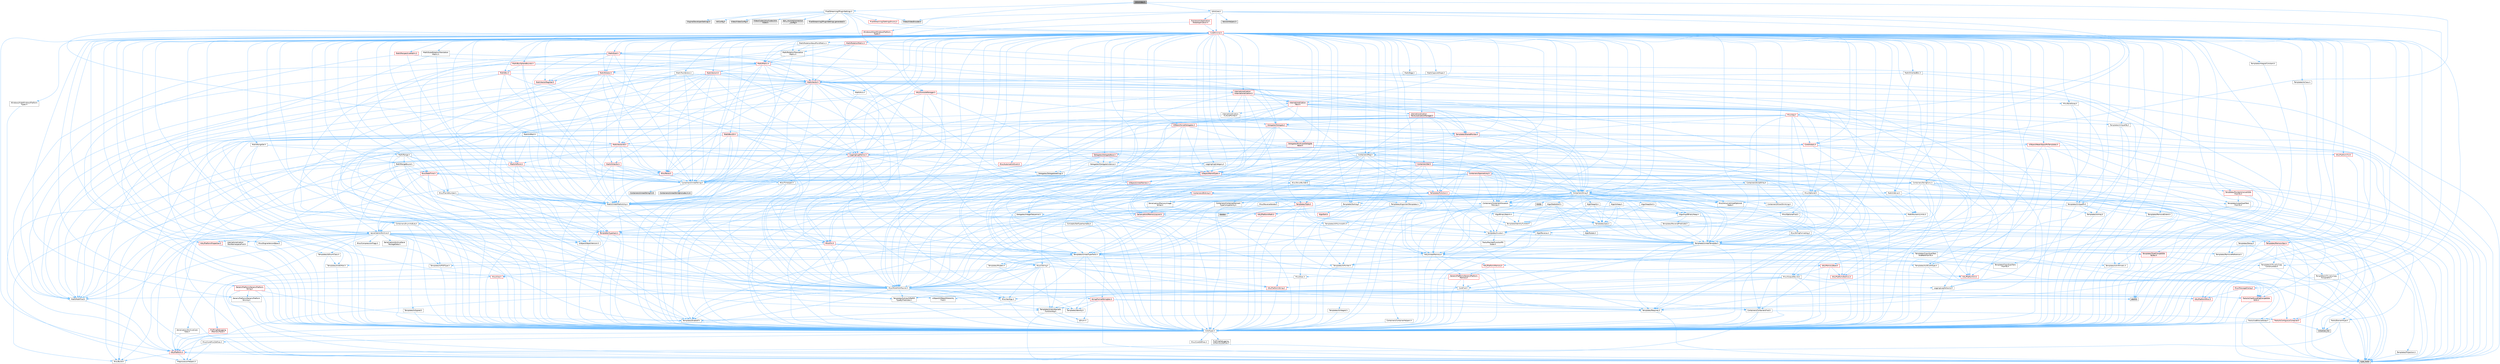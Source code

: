 digraph "UtilsVideo.h"
{
 // INTERACTIVE_SVG=YES
 // LATEX_PDF_SIZE
  bgcolor="transparent";
  edge [fontname=Helvetica,fontsize=10,labelfontname=Helvetica,labelfontsize=10];
  node [fontname=Helvetica,fontsize=10,shape=box,height=0.2,width=0.4];
  Node1 [id="Node000001",label="UtilsVideo.h",height=0.2,width=0.4,color="gray40", fillcolor="grey60", style="filled", fontcolor="black",tooltip=" "];
  Node1 -> Node2 [id="edge1_Node000001_Node000002",color="steelblue1",style="solid",tooltip=" "];
  Node2 [id="Node000002",label="Containers/Array.h",height=0.2,width=0.4,color="grey40", fillcolor="white", style="filled",URL="$df/dd0/Array_8h.html",tooltip=" "];
  Node2 -> Node3 [id="edge2_Node000002_Node000003",color="steelblue1",style="solid",tooltip=" "];
  Node3 [id="Node000003",label="CoreTypes.h",height=0.2,width=0.4,color="grey40", fillcolor="white", style="filled",URL="$dc/dec/CoreTypes_8h.html",tooltip=" "];
  Node3 -> Node4 [id="edge3_Node000003_Node000004",color="steelblue1",style="solid",tooltip=" "];
  Node4 [id="Node000004",label="HAL/Platform.h",height=0.2,width=0.4,color="red", fillcolor="#FFF0F0", style="filled",URL="$d9/dd0/Platform_8h.html",tooltip=" "];
  Node4 -> Node5 [id="edge4_Node000004_Node000005",color="steelblue1",style="solid",tooltip=" "];
  Node5 [id="Node000005",label="Misc/Build.h",height=0.2,width=0.4,color="grey40", fillcolor="white", style="filled",URL="$d3/dbb/Build_8h.html",tooltip=" "];
  Node4 -> Node7 [id="edge5_Node000004_Node000007",color="steelblue1",style="solid",tooltip=" "];
  Node7 [id="Node000007",label="type_traits",height=0.2,width=0.4,color="grey60", fillcolor="#E0E0E0", style="filled",tooltip=" "];
  Node4 -> Node8 [id="edge6_Node000004_Node000008",color="steelblue1",style="solid",tooltip=" "];
  Node8 [id="Node000008",label="PreprocessorHelpers.h",height=0.2,width=0.4,color="grey40", fillcolor="white", style="filled",URL="$db/ddb/PreprocessorHelpers_8h.html",tooltip=" "];
  Node3 -> Node14 [id="edge7_Node000003_Node000014",color="steelblue1",style="solid",tooltip=" "];
  Node14 [id="Node000014",label="ProfilingDebugging\l/UMemoryDefines.h",height=0.2,width=0.4,color="grey40", fillcolor="white", style="filled",URL="$d2/da2/UMemoryDefines_8h.html",tooltip=" "];
  Node3 -> Node15 [id="edge8_Node000003_Node000015",color="steelblue1",style="solid",tooltip=" "];
  Node15 [id="Node000015",label="Misc/CoreMiscDefines.h",height=0.2,width=0.4,color="grey40", fillcolor="white", style="filled",URL="$da/d38/CoreMiscDefines_8h.html",tooltip=" "];
  Node15 -> Node4 [id="edge9_Node000015_Node000004",color="steelblue1",style="solid",tooltip=" "];
  Node15 -> Node8 [id="edge10_Node000015_Node000008",color="steelblue1",style="solid",tooltip=" "];
  Node3 -> Node16 [id="edge11_Node000003_Node000016",color="steelblue1",style="solid",tooltip=" "];
  Node16 [id="Node000016",label="Misc/CoreDefines.h",height=0.2,width=0.4,color="grey40", fillcolor="white", style="filled",URL="$d3/dd2/CoreDefines_8h.html",tooltip=" "];
  Node2 -> Node17 [id="edge12_Node000002_Node000017",color="steelblue1",style="solid",tooltip=" "];
  Node17 [id="Node000017",label="Misc/AssertionMacros.h",height=0.2,width=0.4,color="grey40", fillcolor="white", style="filled",URL="$d0/dfa/AssertionMacros_8h.html",tooltip=" "];
  Node17 -> Node3 [id="edge13_Node000017_Node000003",color="steelblue1",style="solid",tooltip=" "];
  Node17 -> Node4 [id="edge14_Node000017_Node000004",color="steelblue1",style="solid",tooltip=" "];
  Node17 -> Node18 [id="edge15_Node000017_Node000018",color="steelblue1",style="solid",tooltip=" "];
  Node18 [id="Node000018",label="HAL/PlatformMisc.h",height=0.2,width=0.4,color="red", fillcolor="#FFF0F0", style="filled",URL="$d0/df5/PlatformMisc_8h.html",tooltip=" "];
  Node18 -> Node3 [id="edge16_Node000018_Node000003",color="steelblue1",style="solid",tooltip=" "];
  Node17 -> Node8 [id="edge17_Node000017_Node000008",color="steelblue1",style="solid",tooltip=" "];
  Node17 -> Node54 [id="edge18_Node000017_Node000054",color="steelblue1",style="solid",tooltip=" "];
  Node54 [id="Node000054",label="Templates/EnableIf.h",height=0.2,width=0.4,color="grey40", fillcolor="white", style="filled",URL="$d7/d60/EnableIf_8h.html",tooltip=" "];
  Node54 -> Node3 [id="edge19_Node000054_Node000003",color="steelblue1",style="solid",tooltip=" "];
  Node17 -> Node55 [id="edge20_Node000017_Node000055",color="steelblue1",style="solid",tooltip=" "];
  Node55 [id="Node000055",label="Templates/IsArrayOrRefOf\lTypeByPredicate.h",height=0.2,width=0.4,color="grey40", fillcolor="white", style="filled",URL="$d6/da1/IsArrayOrRefOfTypeByPredicate_8h.html",tooltip=" "];
  Node55 -> Node3 [id="edge21_Node000055_Node000003",color="steelblue1",style="solid",tooltip=" "];
  Node17 -> Node56 [id="edge22_Node000017_Node000056",color="steelblue1",style="solid",tooltip=" "];
  Node56 [id="Node000056",label="Templates/IsValidVariadic\lFunctionArg.h",height=0.2,width=0.4,color="grey40", fillcolor="white", style="filled",URL="$d0/dc8/IsValidVariadicFunctionArg_8h.html",tooltip=" "];
  Node56 -> Node3 [id="edge23_Node000056_Node000003",color="steelblue1",style="solid",tooltip=" "];
  Node56 -> Node57 [id="edge24_Node000056_Node000057",color="steelblue1",style="solid",tooltip=" "];
  Node57 [id="Node000057",label="IsEnum.h",height=0.2,width=0.4,color="grey40", fillcolor="white", style="filled",URL="$d4/de5/IsEnum_8h.html",tooltip=" "];
  Node56 -> Node7 [id="edge25_Node000056_Node000007",color="steelblue1",style="solid",tooltip=" "];
  Node17 -> Node58 [id="edge26_Node000017_Node000058",color="steelblue1",style="solid",tooltip=" "];
  Node58 [id="Node000058",label="Traits/IsCharEncodingCompatible\lWith.h",height=0.2,width=0.4,color="red", fillcolor="#FFF0F0", style="filled",URL="$df/dd1/IsCharEncodingCompatibleWith_8h.html",tooltip=" "];
  Node58 -> Node7 [id="edge27_Node000058_Node000007",color="steelblue1",style="solid",tooltip=" "];
  Node17 -> Node60 [id="edge28_Node000017_Node000060",color="steelblue1",style="solid",tooltip=" "];
  Node60 [id="Node000060",label="Misc/VarArgs.h",height=0.2,width=0.4,color="grey40", fillcolor="white", style="filled",URL="$d5/d6f/VarArgs_8h.html",tooltip=" "];
  Node60 -> Node3 [id="edge29_Node000060_Node000003",color="steelblue1",style="solid",tooltip=" "];
  Node17 -> Node61 [id="edge30_Node000017_Node000061",color="steelblue1",style="solid",tooltip=" "];
  Node61 [id="Node000061",label="String/FormatStringSan.h",height=0.2,width=0.4,color="red", fillcolor="#FFF0F0", style="filled",URL="$d3/d8b/FormatStringSan_8h.html",tooltip=" "];
  Node61 -> Node7 [id="edge31_Node000061_Node000007",color="steelblue1",style="solid",tooltip=" "];
  Node61 -> Node3 [id="edge32_Node000061_Node000003",color="steelblue1",style="solid",tooltip=" "];
  Node61 -> Node62 [id="edge33_Node000061_Node000062",color="steelblue1",style="solid",tooltip=" "];
  Node62 [id="Node000062",label="Templates/Requires.h",height=0.2,width=0.4,color="grey40", fillcolor="white", style="filled",URL="$dc/d96/Requires_8h.html",tooltip=" "];
  Node62 -> Node54 [id="edge34_Node000062_Node000054",color="steelblue1",style="solid",tooltip=" "];
  Node62 -> Node7 [id="edge35_Node000062_Node000007",color="steelblue1",style="solid",tooltip=" "];
  Node61 -> Node63 [id="edge36_Node000061_Node000063",color="steelblue1",style="solid",tooltip=" "];
  Node63 [id="Node000063",label="Templates/Identity.h",height=0.2,width=0.4,color="grey40", fillcolor="white", style="filled",URL="$d0/dd5/Identity_8h.html",tooltip=" "];
  Node61 -> Node56 [id="edge37_Node000061_Node000056",color="steelblue1",style="solid",tooltip=" "];
  Node61 -> Node26 [id="edge38_Node000061_Node000026",color="steelblue1",style="solid",tooltip=" "];
  Node26 [id="Node000026",label="Containers/ContainersFwd.h",height=0.2,width=0.4,color="grey40", fillcolor="white", style="filled",URL="$d4/d0a/ContainersFwd_8h.html",tooltip=" "];
  Node26 -> Node4 [id="edge39_Node000026_Node000004",color="steelblue1",style="solid",tooltip=" "];
  Node26 -> Node3 [id="edge40_Node000026_Node000003",color="steelblue1",style="solid",tooltip=" "];
  Node26 -> Node23 [id="edge41_Node000026_Node000023",color="steelblue1",style="solid",tooltip=" "];
  Node23 [id="Node000023",label="Traits/IsContiguousContainer.h",height=0.2,width=0.4,color="red", fillcolor="#FFF0F0", style="filled",URL="$d5/d3c/IsContiguousContainer_8h.html",tooltip=" "];
  Node23 -> Node3 [id="edge42_Node000023_Node000003",color="steelblue1",style="solid",tooltip=" "];
  Node23 -> Node22 [id="edge43_Node000023_Node000022",color="steelblue1",style="solid",tooltip=" "];
  Node22 [id="Node000022",label="initializer_list",height=0.2,width=0.4,color="grey60", fillcolor="#E0E0E0", style="filled",tooltip=" "];
  Node17 -> Node67 [id="edge44_Node000017_Node000067",color="steelblue1",style="solid",tooltip=" "];
  Node67 [id="Node000067",label="atomic",height=0.2,width=0.4,color="grey60", fillcolor="#E0E0E0", style="filled",tooltip=" "];
  Node2 -> Node68 [id="edge45_Node000002_Node000068",color="steelblue1",style="solid",tooltip=" "];
  Node68 [id="Node000068",label="Misc/IntrusiveUnsetOptional\lState.h",height=0.2,width=0.4,color="grey40", fillcolor="white", style="filled",URL="$d2/d0a/IntrusiveUnsetOptionalState_8h.html",tooltip=" "];
  Node68 -> Node69 [id="edge46_Node000068_Node000069",color="steelblue1",style="solid",tooltip=" "];
  Node69 [id="Node000069",label="Misc/OptionalFwd.h",height=0.2,width=0.4,color="grey40", fillcolor="white", style="filled",URL="$dc/d50/OptionalFwd_8h.html",tooltip=" "];
  Node2 -> Node70 [id="edge47_Node000002_Node000070",color="steelblue1",style="solid",tooltip=" "];
  Node70 [id="Node000070",label="Misc/ReverseIterate.h",height=0.2,width=0.4,color="grey40", fillcolor="white", style="filled",URL="$db/de3/ReverseIterate_8h.html",tooltip=" "];
  Node70 -> Node4 [id="edge48_Node000070_Node000004",color="steelblue1",style="solid",tooltip=" "];
  Node70 -> Node71 [id="edge49_Node000070_Node000071",color="steelblue1",style="solid",tooltip=" "];
  Node71 [id="Node000071",label="iterator",height=0.2,width=0.4,color="grey60", fillcolor="#E0E0E0", style="filled",tooltip=" "];
  Node2 -> Node72 [id="edge50_Node000002_Node000072",color="steelblue1",style="solid",tooltip=" "];
  Node72 [id="Node000072",label="HAL/UnrealMemory.h",height=0.2,width=0.4,color="grey40", fillcolor="white", style="filled",URL="$d9/d96/UnrealMemory_8h.html",tooltip=" "];
  Node72 -> Node3 [id="edge51_Node000072_Node000003",color="steelblue1",style="solid",tooltip=" "];
  Node72 -> Node73 [id="edge52_Node000072_Node000073",color="steelblue1",style="solid",tooltip=" "];
  Node73 [id="Node000073",label="GenericPlatform/GenericPlatform\lMemory.h",height=0.2,width=0.4,color="red", fillcolor="#FFF0F0", style="filled",URL="$dd/d22/GenericPlatformMemory_8h.html",tooltip=" "];
  Node73 -> Node25 [id="edge53_Node000073_Node000025",color="steelblue1",style="solid",tooltip=" "];
  Node25 [id="Node000025",label="CoreFwd.h",height=0.2,width=0.4,color="grey40", fillcolor="white", style="filled",URL="$d1/d1e/CoreFwd_8h.html",tooltip=" "];
  Node25 -> Node3 [id="edge54_Node000025_Node000003",color="steelblue1",style="solid",tooltip=" "];
  Node25 -> Node26 [id="edge55_Node000025_Node000026",color="steelblue1",style="solid",tooltip=" "];
  Node25 -> Node27 [id="edge56_Node000025_Node000027",color="steelblue1",style="solid",tooltip=" "];
  Node27 [id="Node000027",label="Math/MathFwd.h",height=0.2,width=0.4,color="grey40", fillcolor="white", style="filled",URL="$d2/d10/MathFwd_8h.html",tooltip=" "];
  Node27 -> Node4 [id="edge57_Node000027_Node000004",color="steelblue1",style="solid",tooltip=" "];
  Node25 -> Node28 [id="edge58_Node000025_Node000028",color="steelblue1",style="solid",tooltip=" "];
  Node28 [id="Node000028",label="UObject/UObjectHierarchy\lFwd.h",height=0.2,width=0.4,color="grey40", fillcolor="white", style="filled",URL="$d3/d13/UObjectHierarchyFwd_8h.html",tooltip=" "];
  Node73 -> Node3 [id="edge59_Node000073_Node000003",color="steelblue1",style="solid",tooltip=" "];
  Node73 -> Node74 [id="edge60_Node000073_Node000074",color="steelblue1",style="solid",tooltip=" "];
  Node74 [id="Node000074",label="HAL/PlatformString.h",height=0.2,width=0.4,color="red", fillcolor="#FFF0F0", style="filled",URL="$db/db5/PlatformString_8h.html",tooltip=" "];
  Node74 -> Node3 [id="edge61_Node000074_Node000003",color="steelblue1",style="solid",tooltip=" "];
  Node72 -> Node76 [id="edge62_Node000072_Node000076",color="steelblue1",style="solid",tooltip=" "];
  Node76 [id="Node000076",label="HAL/MemoryBase.h",height=0.2,width=0.4,color="red", fillcolor="#FFF0F0", style="filled",URL="$d6/d9f/MemoryBase_8h.html",tooltip=" "];
  Node76 -> Node3 [id="edge63_Node000076_Node000003",color="steelblue1",style="solid",tooltip=" "];
  Node76 -> Node47 [id="edge64_Node000076_Node000047",color="steelblue1",style="solid",tooltip=" "];
  Node47 [id="Node000047",label="HAL/PlatformAtomics.h",height=0.2,width=0.4,color="red", fillcolor="#FFF0F0", style="filled",URL="$d3/d36/PlatformAtomics_8h.html",tooltip=" "];
  Node47 -> Node3 [id="edge65_Node000047_Node000003",color="steelblue1",style="solid",tooltip=" "];
  Node76 -> Node30 [id="edge66_Node000076_Node000030",color="steelblue1",style="solid",tooltip=" "];
  Node30 [id="Node000030",label="HAL/PlatformCrt.h",height=0.2,width=0.4,color="red", fillcolor="#FFF0F0", style="filled",URL="$d8/d75/PlatformCrt_8h.html",tooltip=" "];
  Node76 -> Node77 [id="edge67_Node000076_Node000077",color="steelblue1",style="solid",tooltip=" "];
  Node77 [id="Node000077",label="Misc/Exec.h",height=0.2,width=0.4,color="grey40", fillcolor="white", style="filled",URL="$de/ddb/Exec_8h.html",tooltip=" "];
  Node77 -> Node3 [id="edge68_Node000077_Node000003",color="steelblue1",style="solid",tooltip=" "];
  Node77 -> Node17 [id="edge69_Node000077_Node000017",color="steelblue1",style="solid",tooltip=" "];
  Node76 -> Node78 [id="edge70_Node000076_Node000078",color="steelblue1",style="solid",tooltip=" "];
  Node78 [id="Node000078",label="Misc/OutputDevice.h",height=0.2,width=0.4,color="grey40", fillcolor="white", style="filled",URL="$d7/d32/OutputDevice_8h.html",tooltip=" "];
  Node78 -> Node25 [id="edge71_Node000078_Node000025",color="steelblue1",style="solid",tooltip=" "];
  Node78 -> Node3 [id="edge72_Node000078_Node000003",color="steelblue1",style="solid",tooltip=" "];
  Node78 -> Node79 [id="edge73_Node000078_Node000079",color="steelblue1",style="solid",tooltip=" "];
  Node79 [id="Node000079",label="Logging/LogVerbosity.h",height=0.2,width=0.4,color="grey40", fillcolor="white", style="filled",URL="$d2/d8f/LogVerbosity_8h.html",tooltip=" "];
  Node79 -> Node3 [id="edge74_Node000079_Node000003",color="steelblue1",style="solid",tooltip=" "];
  Node78 -> Node60 [id="edge75_Node000078_Node000060",color="steelblue1",style="solid",tooltip=" "];
  Node78 -> Node55 [id="edge76_Node000078_Node000055",color="steelblue1",style="solid",tooltip=" "];
  Node78 -> Node56 [id="edge77_Node000078_Node000056",color="steelblue1",style="solid",tooltip=" "];
  Node78 -> Node58 [id="edge78_Node000078_Node000058",color="steelblue1",style="solid",tooltip=" "];
  Node72 -> Node89 [id="edge79_Node000072_Node000089",color="steelblue1",style="solid",tooltip=" "];
  Node89 [id="Node000089",label="HAL/PlatformMemory.h",height=0.2,width=0.4,color="red", fillcolor="#FFF0F0", style="filled",URL="$de/d68/PlatformMemory_8h.html",tooltip=" "];
  Node89 -> Node3 [id="edge80_Node000089_Node000003",color="steelblue1",style="solid",tooltip=" "];
  Node89 -> Node73 [id="edge81_Node000089_Node000073",color="steelblue1",style="solid",tooltip=" "];
  Node72 -> Node91 [id="edge82_Node000072_Node000091",color="steelblue1",style="solid",tooltip=" "];
  Node91 [id="Node000091",label="ProfilingDebugging\l/MemoryTrace.h",height=0.2,width=0.4,color="red", fillcolor="#FFF0F0", style="filled",URL="$da/dd7/MemoryTrace_8h.html",tooltip=" "];
  Node91 -> Node4 [id="edge83_Node000091_Node000004",color="steelblue1",style="solid",tooltip=" "];
  Node72 -> Node92 [id="edge84_Node000072_Node000092",color="steelblue1",style="solid",tooltip=" "];
  Node92 [id="Node000092",label="Templates/IsPointer.h",height=0.2,width=0.4,color="grey40", fillcolor="white", style="filled",URL="$d7/d05/IsPointer_8h.html",tooltip=" "];
  Node92 -> Node3 [id="edge85_Node000092_Node000003",color="steelblue1",style="solid",tooltip=" "];
  Node2 -> Node93 [id="edge86_Node000002_Node000093",color="steelblue1",style="solid",tooltip=" "];
  Node93 [id="Node000093",label="Templates/UnrealTypeTraits.h",height=0.2,width=0.4,color="grey40", fillcolor="white", style="filled",URL="$d2/d2d/UnrealTypeTraits_8h.html",tooltip=" "];
  Node93 -> Node3 [id="edge87_Node000093_Node000003",color="steelblue1",style="solid",tooltip=" "];
  Node93 -> Node92 [id="edge88_Node000093_Node000092",color="steelblue1",style="solid",tooltip=" "];
  Node93 -> Node17 [id="edge89_Node000093_Node000017",color="steelblue1",style="solid",tooltip=" "];
  Node93 -> Node85 [id="edge90_Node000093_Node000085",color="steelblue1",style="solid",tooltip=" "];
  Node85 [id="Node000085",label="Templates/AndOrNot.h",height=0.2,width=0.4,color="grey40", fillcolor="white", style="filled",URL="$db/d0a/AndOrNot_8h.html",tooltip=" "];
  Node85 -> Node3 [id="edge91_Node000085_Node000003",color="steelblue1",style="solid",tooltip=" "];
  Node93 -> Node54 [id="edge92_Node000093_Node000054",color="steelblue1",style="solid",tooltip=" "];
  Node93 -> Node94 [id="edge93_Node000093_Node000094",color="steelblue1",style="solid",tooltip=" "];
  Node94 [id="Node000094",label="Templates/IsArithmetic.h",height=0.2,width=0.4,color="grey40", fillcolor="white", style="filled",URL="$d2/d5d/IsArithmetic_8h.html",tooltip=" "];
  Node94 -> Node3 [id="edge94_Node000094_Node000003",color="steelblue1",style="solid",tooltip=" "];
  Node93 -> Node57 [id="edge95_Node000093_Node000057",color="steelblue1",style="solid",tooltip=" "];
  Node93 -> Node95 [id="edge96_Node000093_Node000095",color="steelblue1",style="solid",tooltip=" "];
  Node95 [id="Node000095",label="Templates/Models.h",height=0.2,width=0.4,color="grey40", fillcolor="white", style="filled",URL="$d3/d0c/Models_8h.html",tooltip=" "];
  Node95 -> Node63 [id="edge97_Node000095_Node000063",color="steelblue1",style="solid",tooltip=" "];
  Node93 -> Node96 [id="edge98_Node000093_Node000096",color="steelblue1",style="solid",tooltip=" "];
  Node96 [id="Node000096",label="Templates/IsPODType.h",height=0.2,width=0.4,color="grey40", fillcolor="white", style="filled",URL="$d7/db1/IsPODType_8h.html",tooltip=" "];
  Node96 -> Node3 [id="edge99_Node000096_Node000003",color="steelblue1",style="solid",tooltip=" "];
  Node93 -> Node97 [id="edge100_Node000093_Node000097",color="steelblue1",style="solid",tooltip=" "];
  Node97 [id="Node000097",label="Templates/IsUECoreType.h",height=0.2,width=0.4,color="grey40", fillcolor="white", style="filled",URL="$d1/db8/IsUECoreType_8h.html",tooltip=" "];
  Node97 -> Node3 [id="edge101_Node000097_Node000003",color="steelblue1",style="solid",tooltip=" "];
  Node97 -> Node7 [id="edge102_Node000097_Node000007",color="steelblue1",style="solid",tooltip=" "];
  Node93 -> Node86 [id="edge103_Node000093_Node000086",color="steelblue1",style="solid",tooltip=" "];
  Node86 [id="Node000086",label="Templates/IsTriviallyCopy\lConstructible.h",height=0.2,width=0.4,color="grey40", fillcolor="white", style="filled",URL="$d3/d78/IsTriviallyCopyConstructible_8h.html",tooltip=" "];
  Node86 -> Node3 [id="edge104_Node000086_Node000003",color="steelblue1",style="solid",tooltip=" "];
  Node86 -> Node7 [id="edge105_Node000086_Node000007",color="steelblue1",style="solid",tooltip=" "];
  Node2 -> Node98 [id="edge106_Node000002_Node000098",color="steelblue1",style="solid",tooltip=" "];
  Node98 [id="Node000098",label="Templates/UnrealTemplate.h",height=0.2,width=0.4,color="grey40", fillcolor="white", style="filled",URL="$d4/d24/UnrealTemplate_8h.html",tooltip=" "];
  Node98 -> Node3 [id="edge107_Node000098_Node000003",color="steelblue1",style="solid",tooltip=" "];
  Node98 -> Node92 [id="edge108_Node000098_Node000092",color="steelblue1",style="solid",tooltip=" "];
  Node98 -> Node72 [id="edge109_Node000098_Node000072",color="steelblue1",style="solid",tooltip=" "];
  Node98 -> Node99 [id="edge110_Node000098_Node000099",color="steelblue1",style="solid",tooltip=" "];
  Node99 [id="Node000099",label="Templates/CopyQualifiers\lAndRefsFromTo.h",height=0.2,width=0.4,color="grey40", fillcolor="white", style="filled",URL="$d3/db3/CopyQualifiersAndRefsFromTo_8h.html",tooltip=" "];
  Node99 -> Node100 [id="edge111_Node000099_Node000100",color="steelblue1",style="solid",tooltip=" "];
  Node100 [id="Node000100",label="Templates/CopyQualifiers\lFromTo.h",height=0.2,width=0.4,color="grey40", fillcolor="white", style="filled",URL="$d5/db4/CopyQualifiersFromTo_8h.html",tooltip=" "];
  Node98 -> Node93 [id="edge112_Node000098_Node000093",color="steelblue1",style="solid",tooltip=" "];
  Node98 -> Node101 [id="edge113_Node000098_Node000101",color="steelblue1",style="solid",tooltip=" "];
  Node101 [id="Node000101",label="Templates/RemoveReference.h",height=0.2,width=0.4,color="grey40", fillcolor="white", style="filled",URL="$da/dbe/RemoveReference_8h.html",tooltip=" "];
  Node101 -> Node3 [id="edge114_Node000101_Node000003",color="steelblue1",style="solid",tooltip=" "];
  Node98 -> Node62 [id="edge115_Node000098_Node000062",color="steelblue1",style="solid",tooltip=" "];
  Node98 -> Node102 [id="edge116_Node000098_Node000102",color="steelblue1",style="solid",tooltip=" "];
  Node102 [id="Node000102",label="Templates/TypeCompatible\lBytes.h",height=0.2,width=0.4,color="red", fillcolor="#FFF0F0", style="filled",URL="$df/d0a/TypeCompatibleBytes_8h.html",tooltip=" "];
  Node102 -> Node3 [id="edge117_Node000102_Node000003",color="steelblue1",style="solid",tooltip=" "];
  Node102 -> Node7 [id="edge118_Node000102_Node000007",color="steelblue1",style="solid",tooltip=" "];
  Node98 -> Node63 [id="edge119_Node000098_Node000063",color="steelblue1",style="solid",tooltip=" "];
  Node98 -> Node23 [id="edge120_Node000098_Node000023",color="steelblue1",style="solid",tooltip=" "];
  Node98 -> Node103 [id="edge121_Node000098_Node000103",color="steelblue1",style="solid",tooltip=" "];
  Node103 [id="Node000103",label="Traits/UseBitwiseSwap.h",height=0.2,width=0.4,color="grey40", fillcolor="white", style="filled",URL="$db/df3/UseBitwiseSwap_8h.html",tooltip=" "];
  Node103 -> Node3 [id="edge122_Node000103_Node000003",color="steelblue1",style="solid",tooltip=" "];
  Node103 -> Node7 [id="edge123_Node000103_Node000007",color="steelblue1",style="solid",tooltip=" "];
  Node98 -> Node7 [id="edge124_Node000098_Node000007",color="steelblue1",style="solid",tooltip=" "];
  Node2 -> Node104 [id="edge125_Node000002_Node000104",color="steelblue1",style="solid",tooltip=" "];
  Node104 [id="Node000104",label="Containers/AllowShrinking.h",height=0.2,width=0.4,color="grey40", fillcolor="white", style="filled",URL="$d7/d1a/AllowShrinking_8h.html",tooltip=" "];
  Node104 -> Node3 [id="edge126_Node000104_Node000003",color="steelblue1",style="solid",tooltip=" "];
  Node2 -> Node105 [id="edge127_Node000002_Node000105",color="steelblue1",style="solid",tooltip=" "];
  Node105 [id="Node000105",label="Containers/ContainerAllocation\lPolicies.h",height=0.2,width=0.4,color="grey40", fillcolor="white", style="filled",URL="$d7/dff/ContainerAllocationPolicies_8h.html",tooltip=" "];
  Node105 -> Node3 [id="edge128_Node000105_Node000003",color="steelblue1",style="solid",tooltip=" "];
  Node105 -> Node106 [id="edge129_Node000105_Node000106",color="steelblue1",style="solid",tooltip=" "];
  Node106 [id="Node000106",label="Containers/ContainerHelpers.h",height=0.2,width=0.4,color="grey40", fillcolor="white", style="filled",URL="$d7/d33/ContainerHelpers_8h.html",tooltip=" "];
  Node106 -> Node3 [id="edge130_Node000106_Node000003",color="steelblue1",style="solid",tooltip=" "];
  Node105 -> Node105 [id="edge131_Node000105_Node000105",color="steelblue1",style="solid",tooltip=" "];
  Node105 -> Node107 [id="edge132_Node000105_Node000107",color="steelblue1",style="solid",tooltip=" "];
  Node107 [id="Node000107",label="HAL/PlatformMath.h",height=0.2,width=0.4,color="red", fillcolor="#FFF0F0", style="filled",URL="$dc/d53/PlatformMath_8h.html",tooltip=" "];
  Node107 -> Node3 [id="edge133_Node000107_Node000003",color="steelblue1",style="solid",tooltip=" "];
  Node105 -> Node72 [id="edge134_Node000105_Node000072",color="steelblue1",style="solid",tooltip=" "];
  Node105 -> Node40 [id="edge135_Node000105_Node000040",color="steelblue1",style="solid",tooltip=" "];
  Node40 [id="Node000040",label="Math/NumericLimits.h",height=0.2,width=0.4,color="grey40", fillcolor="white", style="filled",URL="$df/d1b/NumericLimits_8h.html",tooltip=" "];
  Node40 -> Node3 [id="edge136_Node000040_Node000003",color="steelblue1",style="solid",tooltip=" "];
  Node105 -> Node17 [id="edge137_Node000105_Node000017",color="steelblue1",style="solid",tooltip=" "];
  Node105 -> Node115 [id="edge138_Node000105_Node000115",color="steelblue1",style="solid",tooltip=" "];
  Node115 [id="Node000115",label="Templates/IsPolymorphic.h",height=0.2,width=0.4,color="grey40", fillcolor="white", style="filled",URL="$dc/d20/IsPolymorphic_8h.html",tooltip=" "];
  Node105 -> Node116 [id="edge139_Node000105_Node000116",color="steelblue1",style="solid",tooltip=" "];
  Node116 [id="Node000116",label="Templates/MemoryOps.h",height=0.2,width=0.4,color="red", fillcolor="#FFF0F0", style="filled",URL="$db/dea/MemoryOps_8h.html",tooltip=" "];
  Node116 -> Node3 [id="edge140_Node000116_Node000003",color="steelblue1",style="solid",tooltip=" "];
  Node116 -> Node72 [id="edge141_Node000116_Node000072",color="steelblue1",style="solid",tooltip=" "];
  Node116 -> Node87 [id="edge142_Node000116_Node000087",color="steelblue1",style="solid",tooltip=" "];
  Node87 [id="Node000087",label="Templates/IsTriviallyCopy\lAssignable.h",height=0.2,width=0.4,color="grey40", fillcolor="white", style="filled",URL="$d2/df2/IsTriviallyCopyAssignable_8h.html",tooltip=" "];
  Node87 -> Node3 [id="edge143_Node000087_Node000003",color="steelblue1",style="solid",tooltip=" "];
  Node87 -> Node7 [id="edge144_Node000087_Node000007",color="steelblue1",style="solid",tooltip=" "];
  Node116 -> Node86 [id="edge145_Node000116_Node000086",color="steelblue1",style="solid",tooltip=" "];
  Node116 -> Node62 [id="edge146_Node000116_Node000062",color="steelblue1",style="solid",tooltip=" "];
  Node116 -> Node93 [id="edge147_Node000116_Node000093",color="steelblue1",style="solid",tooltip=" "];
  Node116 -> Node103 [id="edge148_Node000116_Node000103",color="steelblue1",style="solid",tooltip=" "];
  Node116 -> Node7 [id="edge149_Node000116_Node000007",color="steelblue1",style="solid",tooltip=" "];
  Node105 -> Node102 [id="edge150_Node000105_Node000102",color="steelblue1",style="solid",tooltip=" "];
  Node105 -> Node7 [id="edge151_Node000105_Node000007",color="steelblue1",style="solid",tooltip=" "];
  Node2 -> Node117 [id="edge152_Node000002_Node000117",color="steelblue1",style="solid",tooltip=" "];
  Node117 [id="Node000117",label="Containers/ContainerElement\lTypeCompatibility.h",height=0.2,width=0.4,color="grey40", fillcolor="white", style="filled",URL="$df/ddf/ContainerElementTypeCompatibility_8h.html",tooltip=" "];
  Node117 -> Node3 [id="edge153_Node000117_Node000003",color="steelblue1",style="solid",tooltip=" "];
  Node117 -> Node93 [id="edge154_Node000117_Node000093",color="steelblue1",style="solid",tooltip=" "];
  Node2 -> Node118 [id="edge155_Node000002_Node000118",color="steelblue1",style="solid",tooltip=" "];
  Node118 [id="Node000118",label="Serialization/Archive.h",height=0.2,width=0.4,color="grey40", fillcolor="white", style="filled",URL="$d7/d3b/Archive_8h.html",tooltip=" "];
  Node118 -> Node25 [id="edge156_Node000118_Node000025",color="steelblue1",style="solid",tooltip=" "];
  Node118 -> Node3 [id="edge157_Node000118_Node000003",color="steelblue1",style="solid",tooltip=" "];
  Node118 -> Node119 [id="edge158_Node000118_Node000119",color="steelblue1",style="solid",tooltip=" "];
  Node119 [id="Node000119",label="HAL/PlatformProperties.h",height=0.2,width=0.4,color="red", fillcolor="#FFF0F0", style="filled",URL="$d9/db0/PlatformProperties_8h.html",tooltip=" "];
  Node119 -> Node3 [id="edge159_Node000119_Node000003",color="steelblue1",style="solid",tooltip=" "];
  Node118 -> Node122 [id="edge160_Node000118_Node000122",color="steelblue1",style="solid",tooltip=" "];
  Node122 [id="Node000122",label="Internationalization\l/TextNamespaceFwd.h",height=0.2,width=0.4,color="grey40", fillcolor="white", style="filled",URL="$d8/d97/TextNamespaceFwd_8h.html",tooltip=" "];
  Node122 -> Node3 [id="edge161_Node000122_Node000003",color="steelblue1",style="solid",tooltip=" "];
  Node118 -> Node27 [id="edge162_Node000118_Node000027",color="steelblue1",style="solid",tooltip=" "];
  Node118 -> Node17 [id="edge163_Node000118_Node000017",color="steelblue1",style="solid",tooltip=" "];
  Node118 -> Node5 [id="edge164_Node000118_Node000005",color="steelblue1",style="solid",tooltip=" "];
  Node118 -> Node41 [id="edge165_Node000118_Node000041",color="steelblue1",style="solid",tooltip=" "];
  Node41 [id="Node000041",label="Misc/CompressionFlags.h",height=0.2,width=0.4,color="grey40", fillcolor="white", style="filled",URL="$d9/d76/CompressionFlags_8h.html",tooltip=" "];
  Node118 -> Node123 [id="edge166_Node000118_Node000123",color="steelblue1",style="solid",tooltip=" "];
  Node123 [id="Node000123",label="Misc/EngineVersionBase.h",height=0.2,width=0.4,color="grey40", fillcolor="white", style="filled",URL="$d5/d2b/EngineVersionBase_8h.html",tooltip=" "];
  Node123 -> Node3 [id="edge167_Node000123_Node000003",color="steelblue1",style="solid",tooltip=" "];
  Node118 -> Node60 [id="edge168_Node000118_Node000060",color="steelblue1",style="solid",tooltip=" "];
  Node118 -> Node124 [id="edge169_Node000118_Node000124",color="steelblue1",style="solid",tooltip=" "];
  Node124 [id="Node000124",label="Serialization/ArchiveCook\lData.h",height=0.2,width=0.4,color="grey40", fillcolor="white", style="filled",URL="$dc/db6/ArchiveCookData_8h.html",tooltip=" "];
  Node124 -> Node4 [id="edge170_Node000124_Node000004",color="steelblue1",style="solid",tooltip=" "];
  Node118 -> Node125 [id="edge171_Node000118_Node000125",color="steelblue1",style="solid",tooltip=" "];
  Node125 [id="Node000125",label="Serialization/ArchiveSave\lPackageData.h",height=0.2,width=0.4,color="grey40", fillcolor="white", style="filled",URL="$d1/d37/ArchiveSavePackageData_8h.html",tooltip=" "];
  Node118 -> Node54 [id="edge172_Node000118_Node000054",color="steelblue1",style="solid",tooltip=" "];
  Node118 -> Node55 [id="edge173_Node000118_Node000055",color="steelblue1",style="solid",tooltip=" "];
  Node118 -> Node126 [id="edge174_Node000118_Node000126",color="steelblue1",style="solid",tooltip=" "];
  Node126 [id="Node000126",label="Templates/IsEnumClass.h",height=0.2,width=0.4,color="grey40", fillcolor="white", style="filled",URL="$d7/d15/IsEnumClass_8h.html",tooltip=" "];
  Node126 -> Node3 [id="edge175_Node000126_Node000003",color="steelblue1",style="solid",tooltip=" "];
  Node126 -> Node85 [id="edge176_Node000126_Node000085",color="steelblue1",style="solid",tooltip=" "];
  Node118 -> Node112 [id="edge177_Node000118_Node000112",color="steelblue1",style="solid",tooltip=" "];
  Node112 [id="Node000112",label="Templates/IsSigned.h",height=0.2,width=0.4,color="grey40", fillcolor="white", style="filled",URL="$d8/dd8/IsSigned_8h.html",tooltip=" "];
  Node112 -> Node3 [id="edge178_Node000112_Node000003",color="steelblue1",style="solid",tooltip=" "];
  Node118 -> Node56 [id="edge179_Node000118_Node000056",color="steelblue1",style="solid",tooltip=" "];
  Node118 -> Node98 [id="edge180_Node000118_Node000098",color="steelblue1",style="solid",tooltip=" "];
  Node118 -> Node58 [id="edge181_Node000118_Node000058",color="steelblue1",style="solid",tooltip=" "];
  Node118 -> Node127 [id="edge182_Node000118_Node000127",color="steelblue1",style="solid",tooltip=" "];
  Node127 [id="Node000127",label="UObject/ObjectVersion.h",height=0.2,width=0.4,color="grey40", fillcolor="white", style="filled",URL="$da/d63/ObjectVersion_8h.html",tooltip=" "];
  Node127 -> Node3 [id="edge183_Node000127_Node000003",color="steelblue1",style="solid",tooltip=" "];
  Node2 -> Node128 [id="edge184_Node000002_Node000128",color="steelblue1",style="solid",tooltip=" "];
  Node128 [id="Node000128",label="Serialization/MemoryImage\lWriter.h",height=0.2,width=0.4,color="grey40", fillcolor="white", style="filled",URL="$d0/d08/MemoryImageWriter_8h.html",tooltip=" "];
  Node128 -> Node3 [id="edge185_Node000128_Node000003",color="steelblue1",style="solid",tooltip=" "];
  Node128 -> Node129 [id="edge186_Node000128_Node000129",color="steelblue1",style="solid",tooltip=" "];
  Node129 [id="Node000129",label="Serialization/MemoryLayout.h",height=0.2,width=0.4,color="red", fillcolor="#FFF0F0", style="filled",URL="$d7/d66/MemoryLayout_8h.html",tooltip=" "];
  Node129 -> Node132 [id="edge187_Node000129_Node000132",color="steelblue1",style="solid",tooltip=" "];
  Node132 [id="Node000132",label="Containers/EnumAsByte.h",height=0.2,width=0.4,color="grey40", fillcolor="white", style="filled",URL="$d6/d9a/EnumAsByte_8h.html",tooltip=" "];
  Node132 -> Node3 [id="edge188_Node000132_Node000003",color="steelblue1",style="solid",tooltip=" "];
  Node132 -> Node96 [id="edge189_Node000132_Node000096",color="steelblue1",style="solid",tooltip=" "];
  Node132 -> Node133 [id="edge190_Node000132_Node000133",color="steelblue1",style="solid",tooltip=" "];
  Node133 [id="Node000133",label="Templates/TypeHash.h",height=0.2,width=0.4,color="red", fillcolor="#FFF0F0", style="filled",URL="$d1/d62/TypeHash_8h.html",tooltip=" "];
  Node133 -> Node3 [id="edge191_Node000133_Node000003",color="steelblue1",style="solid",tooltip=" "];
  Node133 -> Node62 [id="edge192_Node000133_Node000062",color="steelblue1",style="solid",tooltip=" "];
  Node133 -> Node134 [id="edge193_Node000133_Node000134",color="steelblue1",style="solid",tooltip=" "];
  Node134 [id="Node000134",label="Misc/Crc.h",height=0.2,width=0.4,color="red", fillcolor="#FFF0F0", style="filled",URL="$d4/dd2/Crc_8h.html",tooltip=" "];
  Node134 -> Node3 [id="edge194_Node000134_Node000003",color="steelblue1",style="solid",tooltip=" "];
  Node134 -> Node74 [id="edge195_Node000134_Node000074",color="steelblue1",style="solid",tooltip=" "];
  Node134 -> Node17 [id="edge196_Node000134_Node000017",color="steelblue1",style="solid",tooltip=" "];
  Node134 -> Node135 [id="edge197_Node000134_Node000135",color="steelblue1",style="solid",tooltip=" "];
  Node135 [id="Node000135",label="Misc/CString.h",height=0.2,width=0.4,color="grey40", fillcolor="white", style="filled",URL="$d2/d49/CString_8h.html",tooltip=" "];
  Node135 -> Node3 [id="edge198_Node000135_Node000003",color="steelblue1",style="solid",tooltip=" "];
  Node135 -> Node30 [id="edge199_Node000135_Node000030",color="steelblue1",style="solid",tooltip=" "];
  Node135 -> Node74 [id="edge200_Node000135_Node000074",color="steelblue1",style="solid",tooltip=" "];
  Node135 -> Node17 [id="edge201_Node000135_Node000017",color="steelblue1",style="solid",tooltip=" "];
  Node135 -> Node136 [id="edge202_Node000135_Node000136",color="steelblue1",style="solid",tooltip=" "];
  Node136 [id="Node000136",label="Misc/Char.h",height=0.2,width=0.4,color="red", fillcolor="#FFF0F0", style="filled",URL="$d0/d58/Char_8h.html",tooltip=" "];
  Node136 -> Node3 [id="edge203_Node000136_Node000003",color="steelblue1",style="solid",tooltip=" "];
  Node136 -> Node7 [id="edge204_Node000136_Node000007",color="steelblue1",style="solid",tooltip=" "];
  Node135 -> Node60 [id="edge205_Node000135_Node000060",color="steelblue1",style="solid",tooltip=" "];
  Node135 -> Node55 [id="edge206_Node000135_Node000055",color="steelblue1",style="solid",tooltip=" "];
  Node135 -> Node56 [id="edge207_Node000135_Node000056",color="steelblue1",style="solid",tooltip=" "];
  Node135 -> Node58 [id="edge208_Node000135_Node000058",color="steelblue1",style="solid",tooltip=" "];
  Node134 -> Node136 [id="edge209_Node000134_Node000136",color="steelblue1",style="solid",tooltip=" "];
  Node134 -> Node93 [id="edge210_Node000134_Node000093",color="steelblue1",style="solid",tooltip=" "];
  Node133 -> Node7 [id="edge211_Node000133_Node000007",color="steelblue1",style="solid",tooltip=" "];
  Node129 -> Node72 [id="edge212_Node000129_Node000072",color="steelblue1",style="solid",tooltip=" "];
  Node129 -> Node54 [id="edge213_Node000129_Node000054",color="steelblue1",style="solid",tooltip=" "];
  Node129 -> Node115 [id="edge214_Node000129_Node000115",color="steelblue1",style="solid",tooltip=" "];
  Node129 -> Node95 [id="edge215_Node000129_Node000095",color="steelblue1",style="solid",tooltip=" "];
  Node129 -> Node98 [id="edge216_Node000129_Node000098",color="steelblue1",style="solid",tooltip=" "];
  Node2 -> Node142 [id="edge217_Node000002_Node000142",color="steelblue1",style="solid",tooltip=" "];
  Node142 [id="Node000142",label="Algo/Heapify.h",height=0.2,width=0.4,color="grey40", fillcolor="white", style="filled",URL="$d0/d2a/Heapify_8h.html",tooltip=" "];
  Node142 -> Node143 [id="edge218_Node000142_Node000143",color="steelblue1",style="solid",tooltip=" "];
  Node143 [id="Node000143",label="Algo/Impl/BinaryHeap.h",height=0.2,width=0.4,color="grey40", fillcolor="white", style="filled",URL="$d7/da3/Algo_2Impl_2BinaryHeap_8h.html",tooltip=" "];
  Node143 -> Node144 [id="edge219_Node000143_Node000144",color="steelblue1",style="solid",tooltip=" "];
  Node144 [id="Node000144",label="Templates/Invoke.h",height=0.2,width=0.4,color="grey40", fillcolor="white", style="filled",URL="$d7/deb/Invoke_8h.html",tooltip=" "];
  Node144 -> Node3 [id="edge220_Node000144_Node000003",color="steelblue1",style="solid",tooltip=" "];
  Node144 -> Node145 [id="edge221_Node000144_Node000145",color="steelblue1",style="solid",tooltip=" "];
  Node145 [id="Node000145",label="Traits/MemberFunctionPtr\lOuter.h",height=0.2,width=0.4,color="grey40", fillcolor="white", style="filled",URL="$db/da7/MemberFunctionPtrOuter_8h.html",tooltip=" "];
  Node144 -> Node98 [id="edge222_Node000144_Node000098",color="steelblue1",style="solid",tooltip=" "];
  Node144 -> Node7 [id="edge223_Node000144_Node000007",color="steelblue1",style="solid",tooltip=" "];
  Node143 -> Node146 [id="edge224_Node000143_Node000146",color="steelblue1",style="solid",tooltip=" "];
  Node146 [id="Node000146",label="Templates/Projection.h",height=0.2,width=0.4,color="grey40", fillcolor="white", style="filled",URL="$d7/df0/Projection_8h.html",tooltip=" "];
  Node146 -> Node7 [id="edge225_Node000146_Node000007",color="steelblue1",style="solid",tooltip=" "];
  Node143 -> Node147 [id="edge226_Node000143_Node000147",color="steelblue1",style="solid",tooltip=" "];
  Node147 [id="Node000147",label="Templates/ReversePredicate.h",height=0.2,width=0.4,color="grey40", fillcolor="white", style="filled",URL="$d8/d28/ReversePredicate_8h.html",tooltip=" "];
  Node147 -> Node144 [id="edge227_Node000147_Node000144",color="steelblue1",style="solid",tooltip=" "];
  Node147 -> Node98 [id="edge228_Node000147_Node000098",color="steelblue1",style="solid",tooltip=" "];
  Node143 -> Node7 [id="edge229_Node000143_Node000007",color="steelblue1",style="solid",tooltip=" "];
  Node142 -> Node148 [id="edge230_Node000142_Node000148",color="steelblue1",style="solid",tooltip=" "];
  Node148 [id="Node000148",label="Templates/IdentityFunctor.h",height=0.2,width=0.4,color="grey40", fillcolor="white", style="filled",URL="$d7/d2e/IdentityFunctor_8h.html",tooltip=" "];
  Node148 -> Node4 [id="edge231_Node000148_Node000004",color="steelblue1",style="solid",tooltip=" "];
  Node142 -> Node144 [id="edge232_Node000142_Node000144",color="steelblue1",style="solid",tooltip=" "];
  Node142 -> Node149 [id="edge233_Node000142_Node000149",color="steelblue1",style="solid",tooltip=" "];
  Node149 [id="Node000149",label="Templates/Less.h",height=0.2,width=0.4,color="grey40", fillcolor="white", style="filled",URL="$de/dc8/Less_8h.html",tooltip=" "];
  Node149 -> Node3 [id="edge234_Node000149_Node000003",color="steelblue1",style="solid",tooltip=" "];
  Node149 -> Node98 [id="edge235_Node000149_Node000098",color="steelblue1",style="solid",tooltip=" "];
  Node142 -> Node98 [id="edge236_Node000142_Node000098",color="steelblue1",style="solid",tooltip=" "];
  Node2 -> Node150 [id="edge237_Node000002_Node000150",color="steelblue1",style="solid",tooltip=" "];
  Node150 [id="Node000150",label="Algo/HeapSort.h",height=0.2,width=0.4,color="grey40", fillcolor="white", style="filled",URL="$d3/d92/HeapSort_8h.html",tooltip=" "];
  Node150 -> Node143 [id="edge238_Node000150_Node000143",color="steelblue1",style="solid",tooltip=" "];
  Node150 -> Node148 [id="edge239_Node000150_Node000148",color="steelblue1",style="solid",tooltip=" "];
  Node150 -> Node149 [id="edge240_Node000150_Node000149",color="steelblue1",style="solid",tooltip=" "];
  Node150 -> Node98 [id="edge241_Node000150_Node000098",color="steelblue1",style="solid",tooltip=" "];
  Node2 -> Node151 [id="edge242_Node000002_Node000151",color="steelblue1",style="solid",tooltip=" "];
  Node151 [id="Node000151",label="Algo/IsHeap.h",height=0.2,width=0.4,color="grey40", fillcolor="white", style="filled",URL="$de/d32/IsHeap_8h.html",tooltip=" "];
  Node151 -> Node143 [id="edge243_Node000151_Node000143",color="steelblue1",style="solid",tooltip=" "];
  Node151 -> Node148 [id="edge244_Node000151_Node000148",color="steelblue1",style="solid",tooltip=" "];
  Node151 -> Node144 [id="edge245_Node000151_Node000144",color="steelblue1",style="solid",tooltip=" "];
  Node151 -> Node149 [id="edge246_Node000151_Node000149",color="steelblue1",style="solid",tooltip=" "];
  Node151 -> Node98 [id="edge247_Node000151_Node000098",color="steelblue1",style="solid",tooltip=" "];
  Node2 -> Node143 [id="edge248_Node000002_Node000143",color="steelblue1",style="solid",tooltip=" "];
  Node2 -> Node152 [id="edge249_Node000002_Node000152",color="steelblue1",style="solid",tooltip=" "];
  Node152 [id="Node000152",label="Algo/StableSort.h",height=0.2,width=0.4,color="grey40", fillcolor="white", style="filled",URL="$d7/d3c/StableSort_8h.html",tooltip=" "];
  Node152 -> Node153 [id="edge250_Node000152_Node000153",color="steelblue1",style="solid",tooltip=" "];
  Node153 [id="Node000153",label="Algo/BinarySearch.h",height=0.2,width=0.4,color="grey40", fillcolor="white", style="filled",URL="$db/db4/BinarySearch_8h.html",tooltip=" "];
  Node153 -> Node148 [id="edge251_Node000153_Node000148",color="steelblue1",style="solid",tooltip=" "];
  Node153 -> Node144 [id="edge252_Node000153_Node000144",color="steelblue1",style="solid",tooltip=" "];
  Node153 -> Node149 [id="edge253_Node000153_Node000149",color="steelblue1",style="solid",tooltip=" "];
  Node152 -> Node154 [id="edge254_Node000152_Node000154",color="steelblue1",style="solid",tooltip=" "];
  Node154 [id="Node000154",label="Algo/Rotate.h",height=0.2,width=0.4,color="grey40", fillcolor="white", style="filled",URL="$dd/da7/Rotate_8h.html",tooltip=" "];
  Node154 -> Node98 [id="edge255_Node000154_Node000098",color="steelblue1",style="solid",tooltip=" "];
  Node152 -> Node148 [id="edge256_Node000152_Node000148",color="steelblue1",style="solid",tooltip=" "];
  Node152 -> Node144 [id="edge257_Node000152_Node000144",color="steelblue1",style="solid",tooltip=" "];
  Node152 -> Node149 [id="edge258_Node000152_Node000149",color="steelblue1",style="solid",tooltip=" "];
  Node152 -> Node98 [id="edge259_Node000152_Node000098",color="steelblue1",style="solid",tooltip=" "];
  Node2 -> Node155 [id="edge260_Node000002_Node000155",color="steelblue1",style="solid",tooltip=" "];
  Node155 [id="Node000155",label="Concepts/GetTypeHashable.h",height=0.2,width=0.4,color="grey40", fillcolor="white", style="filled",URL="$d3/da2/GetTypeHashable_8h.html",tooltip=" "];
  Node155 -> Node3 [id="edge261_Node000155_Node000003",color="steelblue1",style="solid",tooltip=" "];
  Node155 -> Node133 [id="edge262_Node000155_Node000133",color="steelblue1",style="solid",tooltip=" "];
  Node2 -> Node148 [id="edge263_Node000002_Node000148",color="steelblue1",style="solid",tooltip=" "];
  Node2 -> Node144 [id="edge264_Node000002_Node000144",color="steelblue1",style="solid",tooltip=" "];
  Node2 -> Node149 [id="edge265_Node000002_Node000149",color="steelblue1",style="solid",tooltip=" "];
  Node2 -> Node156 [id="edge266_Node000002_Node000156",color="steelblue1",style="solid",tooltip=" "];
  Node156 [id="Node000156",label="Templates/LosesQualifiers\lFromTo.h",height=0.2,width=0.4,color="grey40", fillcolor="white", style="filled",URL="$d2/db3/LosesQualifiersFromTo_8h.html",tooltip=" "];
  Node156 -> Node100 [id="edge267_Node000156_Node000100",color="steelblue1",style="solid",tooltip=" "];
  Node156 -> Node7 [id="edge268_Node000156_Node000007",color="steelblue1",style="solid",tooltip=" "];
  Node2 -> Node62 [id="edge269_Node000002_Node000062",color="steelblue1",style="solid",tooltip=" "];
  Node2 -> Node157 [id="edge270_Node000002_Node000157",color="steelblue1",style="solid",tooltip=" "];
  Node157 [id="Node000157",label="Templates/Sorting.h",height=0.2,width=0.4,color="grey40", fillcolor="white", style="filled",URL="$d3/d9e/Sorting_8h.html",tooltip=" "];
  Node157 -> Node3 [id="edge271_Node000157_Node000003",color="steelblue1",style="solid",tooltip=" "];
  Node157 -> Node153 [id="edge272_Node000157_Node000153",color="steelblue1",style="solid",tooltip=" "];
  Node157 -> Node158 [id="edge273_Node000157_Node000158",color="steelblue1",style="solid",tooltip=" "];
  Node158 [id="Node000158",label="Algo/Sort.h",height=0.2,width=0.4,color="red", fillcolor="#FFF0F0", style="filled",URL="$d1/d87/Sort_8h.html",tooltip=" "];
  Node157 -> Node107 [id="edge274_Node000157_Node000107",color="steelblue1",style="solid",tooltip=" "];
  Node157 -> Node149 [id="edge275_Node000157_Node000149",color="steelblue1",style="solid",tooltip=" "];
  Node2 -> Node161 [id="edge276_Node000002_Node000161",color="steelblue1",style="solid",tooltip=" "];
  Node161 [id="Node000161",label="Templates/AlignmentTemplates.h",height=0.2,width=0.4,color="grey40", fillcolor="white", style="filled",URL="$dd/d32/AlignmentTemplates_8h.html",tooltip=" "];
  Node161 -> Node3 [id="edge277_Node000161_Node000003",color="steelblue1",style="solid",tooltip=" "];
  Node161 -> Node83 [id="edge278_Node000161_Node000083",color="steelblue1",style="solid",tooltip=" "];
  Node83 [id="Node000083",label="Templates/IsIntegral.h",height=0.2,width=0.4,color="grey40", fillcolor="white", style="filled",URL="$da/d64/IsIntegral_8h.html",tooltip=" "];
  Node83 -> Node3 [id="edge279_Node000083_Node000003",color="steelblue1",style="solid",tooltip=" "];
  Node161 -> Node92 [id="edge280_Node000161_Node000092",color="steelblue1",style="solid",tooltip=" "];
  Node2 -> Node21 [id="edge281_Node000002_Node000021",color="steelblue1",style="solid",tooltip=" "];
  Node21 [id="Node000021",label="Traits/ElementType.h",height=0.2,width=0.4,color="grey40", fillcolor="white", style="filled",URL="$d5/d4f/ElementType_8h.html",tooltip=" "];
  Node21 -> Node4 [id="edge282_Node000021_Node000004",color="steelblue1",style="solid",tooltip=" "];
  Node21 -> Node22 [id="edge283_Node000021_Node000022",color="steelblue1",style="solid",tooltip=" "];
  Node21 -> Node7 [id="edge284_Node000021_Node000007",color="steelblue1",style="solid",tooltip=" "];
  Node2 -> Node113 [id="edge285_Node000002_Node000113",color="steelblue1",style="solid",tooltip=" "];
  Node113 [id="Node000113",label="limits",height=0.2,width=0.4,color="grey60", fillcolor="#E0E0E0", style="filled",tooltip=" "];
  Node2 -> Node7 [id="edge286_Node000002_Node000007",color="steelblue1",style="solid",tooltip=" "];
  Node1 -> Node162 [id="edge287_Node000001_Node000162",color="steelblue1",style="solid",tooltip=" "];
  Node162 [id="Node000162",label="PixelStreaming2PluginSettings.h",height=0.2,width=0.4,color="grey40", fillcolor="white", style="filled",URL="$de/d53/PixelStreaming2PluginSettings_8h.html",tooltip=" "];
  Node162 -> Node163 [id="edge288_Node000162_Node000163",color="steelblue1",style="solid",tooltip=" "];
  Node163 [id="Node000163",label="Containers/UnrealString.h",height=0.2,width=0.4,color="grey40", fillcolor="white", style="filled",URL="$d5/dba/UnrealString_8h.html",tooltip=" "];
  Node163 -> Node164 [id="edge289_Node000163_Node000164",color="steelblue1",style="solid",tooltip=" "];
  Node164 [id="Node000164",label="Containers/UnrealStringIncludes.h.inl",height=0.2,width=0.4,color="grey60", fillcolor="#E0E0E0", style="filled",tooltip=" "];
  Node163 -> Node165 [id="edge290_Node000163_Node000165",color="steelblue1",style="solid",tooltip=" "];
  Node165 [id="Node000165",label="Containers/UnrealString.h.inl",height=0.2,width=0.4,color="grey60", fillcolor="#E0E0E0", style="filled",tooltip=" "];
  Node163 -> Node166 [id="edge291_Node000163_Node000166",color="steelblue1",style="solid",tooltip=" "];
  Node166 [id="Node000166",label="Misc/StringFormatArg.h",height=0.2,width=0.4,color="grey40", fillcolor="white", style="filled",URL="$d2/d16/StringFormatArg_8h.html",tooltip=" "];
  Node166 -> Node26 [id="edge292_Node000166_Node000026",color="steelblue1",style="solid",tooltip=" "];
  Node162 -> Node167 [id="edge293_Node000162_Node000167",color="steelblue1",style="solid",tooltip=" "];
  Node167 [id="Node000167",label="CoreMinimal.h",height=0.2,width=0.4,color="red", fillcolor="#FFF0F0", style="filled",URL="$d7/d67/CoreMinimal_8h.html",tooltip=" "];
  Node167 -> Node3 [id="edge294_Node000167_Node000003",color="steelblue1",style="solid",tooltip=" "];
  Node167 -> Node25 [id="edge295_Node000167_Node000025",color="steelblue1",style="solid",tooltip=" "];
  Node167 -> Node28 [id="edge296_Node000167_Node000028",color="steelblue1",style="solid",tooltip=" "];
  Node167 -> Node26 [id="edge297_Node000167_Node000026",color="steelblue1",style="solid",tooltip=" "];
  Node167 -> Node60 [id="edge298_Node000167_Node000060",color="steelblue1",style="solid",tooltip=" "];
  Node167 -> Node79 [id="edge299_Node000167_Node000079",color="steelblue1",style="solid",tooltip=" "];
  Node167 -> Node78 [id="edge300_Node000167_Node000078",color="steelblue1",style="solid",tooltip=" "];
  Node167 -> Node30 [id="edge301_Node000167_Node000030",color="steelblue1",style="solid",tooltip=" "];
  Node167 -> Node18 [id="edge302_Node000167_Node000018",color="steelblue1",style="solid",tooltip=" "];
  Node167 -> Node17 [id="edge303_Node000167_Node000017",color="steelblue1",style="solid",tooltip=" "];
  Node167 -> Node92 [id="edge304_Node000167_Node000092",color="steelblue1",style="solid",tooltip=" "];
  Node167 -> Node89 [id="edge305_Node000167_Node000089",color="steelblue1",style="solid",tooltip=" "];
  Node167 -> Node47 [id="edge306_Node000167_Node000047",color="steelblue1",style="solid",tooltip=" "];
  Node167 -> Node77 [id="edge307_Node000167_Node000077",color="steelblue1",style="solid",tooltip=" "];
  Node167 -> Node76 [id="edge308_Node000167_Node000076",color="steelblue1",style="solid",tooltip=" "];
  Node167 -> Node72 [id="edge309_Node000167_Node000072",color="steelblue1",style="solid",tooltip=" "];
  Node167 -> Node94 [id="edge310_Node000167_Node000094",color="steelblue1",style="solid",tooltip=" "];
  Node167 -> Node85 [id="edge311_Node000167_Node000085",color="steelblue1",style="solid",tooltip=" "];
  Node167 -> Node96 [id="edge312_Node000167_Node000096",color="steelblue1",style="solid",tooltip=" "];
  Node167 -> Node97 [id="edge313_Node000167_Node000097",color="steelblue1",style="solid",tooltip=" "];
  Node167 -> Node86 [id="edge314_Node000167_Node000086",color="steelblue1",style="solid",tooltip=" "];
  Node167 -> Node93 [id="edge315_Node000167_Node000093",color="steelblue1",style="solid",tooltip=" "];
  Node167 -> Node54 [id="edge316_Node000167_Node000054",color="steelblue1",style="solid",tooltip=" "];
  Node167 -> Node101 [id="edge317_Node000167_Node000101",color="steelblue1",style="solid",tooltip=" "];
  Node167 -> Node168 [id="edge318_Node000167_Node000168",color="steelblue1",style="solid",tooltip=" "];
  Node168 [id="Node000168",label="Templates/IntegralConstant.h",height=0.2,width=0.4,color="grey40", fillcolor="white", style="filled",URL="$db/d1b/IntegralConstant_8h.html",tooltip=" "];
  Node168 -> Node3 [id="edge319_Node000168_Node000003",color="steelblue1",style="solid",tooltip=" "];
  Node167 -> Node169 [id="edge320_Node000167_Node000169",color="steelblue1",style="solid",tooltip=" "];
  Node169 [id="Node000169",label="Templates/IsClass.h",height=0.2,width=0.4,color="grey40", fillcolor="white", style="filled",URL="$db/dcb/IsClass_8h.html",tooltip=" "];
  Node169 -> Node3 [id="edge321_Node000169_Node000003",color="steelblue1",style="solid",tooltip=" "];
  Node167 -> Node102 [id="edge322_Node000167_Node000102",color="steelblue1",style="solid",tooltip=" "];
  Node167 -> Node23 [id="edge323_Node000167_Node000023",color="steelblue1",style="solid",tooltip=" "];
  Node167 -> Node98 [id="edge324_Node000167_Node000098",color="steelblue1",style="solid",tooltip=" "];
  Node167 -> Node40 [id="edge325_Node000167_Node000040",color="steelblue1",style="solid",tooltip=" "];
  Node167 -> Node107 [id="edge326_Node000167_Node000107",color="steelblue1",style="solid",tooltip=" "];
  Node167 -> Node87 [id="edge327_Node000167_Node000087",color="steelblue1",style="solid",tooltip=" "];
  Node167 -> Node116 [id="edge328_Node000167_Node000116",color="steelblue1",style="solid",tooltip=" "];
  Node167 -> Node105 [id="edge329_Node000167_Node000105",color="steelblue1",style="solid",tooltip=" "];
  Node167 -> Node126 [id="edge330_Node000167_Node000126",color="steelblue1",style="solid",tooltip=" "];
  Node167 -> Node119 [id="edge331_Node000167_Node000119",color="steelblue1",style="solid",tooltip=" "];
  Node167 -> Node123 [id="edge332_Node000167_Node000123",color="steelblue1",style="solid",tooltip=" "];
  Node167 -> Node122 [id="edge333_Node000167_Node000122",color="steelblue1",style="solid",tooltip=" "];
  Node167 -> Node118 [id="edge334_Node000167_Node000118",color="steelblue1",style="solid",tooltip=" "];
  Node167 -> Node149 [id="edge335_Node000167_Node000149",color="steelblue1",style="solid",tooltip=" "];
  Node167 -> Node157 [id="edge336_Node000167_Node000157",color="steelblue1",style="solid",tooltip=" "];
  Node167 -> Node136 [id="edge337_Node000167_Node000136",color="steelblue1",style="solid",tooltip=" "];
  Node167 -> Node170 [id="edge338_Node000167_Node000170",color="steelblue1",style="solid",tooltip=" "];
  Node170 [id="Node000170",label="GenericPlatform/GenericPlatform\lStricmp.h",height=0.2,width=0.4,color="grey40", fillcolor="white", style="filled",URL="$d2/d86/GenericPlatformStricmp_8h.html",tooltip=" "];
  Node170 -> Node3 [id="edge339_Node000170_Node000003",color="steelblue1",style="solid",tooltip=" "];
  Node167 -> Node171 [id="edge340_Node000167_Node000171",color="steelblue1",style="solid",tooltip=" "];
  Node171 [id="Node000171",label="GenericPlatform/GenericPlatform\lString.h",height=0.2,width=0.4,color="red", fillcolor="#FFF0F0", style="filled",URL="$dd/d20/GenericPlatformString_8h.html",tooltip=" "];
  Node171 -> Node3 [id="edge341_Node000171_Node000003",color="steelblue1",style="solid",tooltip=" "];
  Node171 -> Node170 [id="edge342_Node000171_Node000170",color="steelblue1",style="solid",tooltip=" "];
  Node171 -> Node54 [id="edge343_Node000171_Node000054",color="steelblue1",style="solid",tooltip=" "];
  Node171 -> Node58 [id="edge344_Node000171_Node000058",color="steelblue1",style="solid",tooltip=" "];
  Node171 -> Node7 [id="edge345_Node000171_Node000007",color="steelblue1",style="solid",tooltip=" "];
  Node167 -> Node74 [id="edge346_Node000167_Node000074",color="steelblue1",style="solid",tooltip=" "];
  Node167 -> Node135 [id="edge347_Node000167_Node000135",color="steelblue1",style="solid",tooltip=" "];
  Node167 -> Node134 [id="edge348_Node000167_Node000134",color="steelblue1",style="solid",tooltip=" "];
  Node167 -> Node160 [id="edge349_Node000167_Node000160",color="steelblue1",style="solid",tooltip=" "];
  Node160 [id="Node000160",label="Math/UnrealMathUtility.h",height=0.2,width=0.4,color="grey40", fillcolor="white", style="filled",URL="$db/db8/UnrealMathUtility_8h.html",tooltip=" "];
  Node160 -> Node3 [id="edge350_Node000160_Node000003",color="steelblue1",style="solid",tooltip=" "];
  Node160 -> Node17 [id="edge351_Node000160_Node000017",color="steelblue1",style="solid",tooltip=" "];
  Node160 -> Node107 [id="edge352_Node000160_Node000107",color="steelblue1",style="solid",tooltip=" "];
  Node160 -> Node27 [id="edge353_Node000160_Node000027",color="steelblue1",style="solid",tooltip=" "];
  Node160 -> Node63 [id="edge354_Node000160_Node000063",color="steelblue1",style="solid",tooltip=" "];
  Node160 -> Node62 [id="edge355_Node000160_Node000062",color="steelblue1",style="solid",tooltip=" "];
  Node167 -> Node163 [id="edge356_Node000167_Node000163",color="steelblue1",style="solid",tooltip=" "];
  Node167 -> Node2 [id="edge357_Node000167_Node000002",color="steelblue1",style="solid",tooltip=" "];
  Node167 -> Node174 [id="edge358_Node000167_Node000174",color="steelblue1",style="solid",tooltip=" "];
  Node174 [id="Node000174",label="Misc/FrameNumber.h",height=0.2,width=0.4,color="grey40", fillcolor="white", style="filled",URL="$dd/dbd/FrameNumber_8h.html",tooltip=" "];
  Node174 -> Node3 [id="edge359_Node000174_Node000003",color="steelblue1",style="solid",tooltip=" "];
  Node174 -> Node40 [id="edge360_Node000174_Node000040",color="steelblue1",style="solid",tooltip=" "];
  Node174 -> Node160 [id="edge361_Node000174_Node000160",color="steelblue1",style="solid",tooltip=" "];
  Node174 -> Node54 [id="edge362_Node000174_Node000054",color="steelblue1",style="solid",tooltip=" "];
  Node174 -> Node93 [id="edge363_Node000174_Node000093",color="steelblue1",style="solid",tooltip=" "];
  Node167 -> Node175 [id="edge364_Node000167_Node000175",color="steelblue1",style="solid",tooltip=" "];
  Node175 [id="Node000175",label="Misc/Timespan.h",height=0.2,width=0.4,color="grey40", fillcolor="white", style="filled",URL="$da/dd9/Timespan_8h.html",tooltip=" "];
  Node175 -> Node3 [id="edge365_Node000175_Node000003",color="steelblue1",style="solid",tooltip=" "];
  Node175 -> Node176 [id="edge366_Node000175_Node000176",color="steelblue1",style="solid",tooltip=" "];
  Node176 [id="Node000176",label="Math/Interval.h",height=0.2,width=0.4,color="grey40", fillcolor="white", style="filled",URL="$d1/d55/Interval_8h.html",tooltip=" "];
  Node176 -> Node3 [id="edge367_Node000176_Node000003",color="steelblue1",style="solid",tooltip=" "];
  Node176 -> Node94 [id="edge368_Node000176_Node000094",color="steelblue1",style="solid",tooltip=" "];
  Node176 -> Node93 [id="edge369_Node000176_Node000093",color="steelblue1",style="solid",tooltip=" "];
  Node176 -> Node40 [id="edge370_Node000176_Node000040",color="steelblue1",style="solid",tooltip=" "];
  Node176 -> Node160 [id="edge371_Node000176_Node000160",color="steelblue1",style="solid",tooltip=" "];
  Node175 -> Node160 [id="edge372_Node000175_Node000160",color="steelblue1",style="solid",tooltip=" "];
  Node175 -> Node17 [id="edge373_Node000175_Node000017",color="steelblue1",style="solid",tooltip=" "];
  Node167 -> Node177 [id="edge374_Node000167_Node000177",color="steelblue1",style="solid",tooltip=" "];
  Node177 [id="Node000177",label="Containers/StringConv.h",height=0.2,width=0.4,color="grey40", fillcolor="white", style="filled",URL="$d3/ddf/StringConv_8h.html",tooltip=" "];
  Node177 -> Node3 [id="edge375_Node000177_Node000003",color="steelblue1",style="solid",tooltip=" "];
  Node177 -> Node17 [id="edge376_Node000177_Node000017",color="steelblue1",style="solid",tooltip=" "];
  Node177 -> Node105 [id="edge377_Node000177_Node000105",color="steelblue1",style="solid",tooltip=" "];
  Node177 -> Node2 [id="edge378_Node000177_Node000002",color="steelblue1",style="solid",tooltip=" "];
  Node177 -> Node135 [id="edge379_Node000177_Node000135",color="steelblue1",style="solid",tooltip=" "];
  Node177 -> Node178 [id="edge380_Node000177_Node000178",color="steelblue1",style="solid",tooltip=" "];
  Node178 [id="Node000178",label="Templates/IsArray.h",height=0.2,width=0.4,color="grey40", fillcolor="white", style="filled",URL="$d8/d8d/IsArray_8h.html",tooltip=" "];
  Node178 -> Node3 [id="edge381_Node000178_Node000003",color="steelblue1",style="solid",tooltip=" "];
  Node177 -> Node98 [id="edge382_Node000177_Node000098",color="steelblue1",style="solid",tooltip=" "];
  Node177 -> Node93 [id="edge383_Node000177_Node000093",color="steelblue1",style="solid",tooltip=" "];
  Node177 -> Node21 [id="edge384_Node000177_Node000021",color="steelblue1",style="solid",tooltip=" "];
  Node177 -> Node58 [id="edge385_Node000177_Node000058",color="steelblue1",style="solid",tooltip=" "];
  Node177 -> Node23 [id="edge386_Node000177_Node000023",color="steelblue1",style="solid",tooltip=" "];
  Node177 -> Node7 [id="edge387_Node000177_Node000007",color="steelblue1",style="solid",tooltip=" "];
  Node167 -> Node179 [id="edge388_Node000167_Node000179",color="steelblue1",style="solid",tooltip=" "];
  Node179 [id="Node000179",label="UObject/UnrealNames.h",height=0.2,width=0.4,color="red", fillcolor="#FFF0F0", style="filled",URL="$d8/db1/UnrealNames_8h.html",tooltip=" "];
  Node179 -> Node3 [id="edge389_Node000179_Node000003",color="steelblue1",style="solid",tooltip=" "];
  Node167 -> Node181 [id="edge390_Node000167_Node000181",color="steelblue1",style="solid",tooltip=" "];
  Node181 [id="Node000181",label="UObject/NameTypes.h",height=0.2,width=0.4,color="red", fillcolor="#FFF0F0", style="filled",URL="$d6/d35/NameTypes_8h.html",tooltip=" "];
  Node181 -> Node3 [id="edge391_Node000181_Node000003",color="steelblue1",style="solid",tooltip=" "];
  Node181 -> Node17 [id="edge392_Node000181_Node000017",color="steelblue1",style="solid",tooltip=" "];
  Node181 -> Node72 [id="edge393_Node000181_Node000072",color="steelblue1",style="solid",tooltip=" "];
  Node181 -> Node93 [id="edge394_Node000181_Node000093",color="steelblue1",style="solid",tooltip=" "];
  Node181 -> Node98 [id="edge395_Node000181_Node000098",color="steelblue1",style="solid",tooltip=" "];
  Node181 -> Node163 [id="edge396_Node000181_Node000163",color="steelblue1",style="solid",tooltip=" "];
  Node181 -> Node177 [id="edge397_Node000181_Node000177",color="steelblue1",style="solid",tooltip=" "];
  Node181 -> Node179 [id="edge398_Node000181_Node000179",color="steelblue1",style="solid",tooltip=" "];
  Node181 -> Node129 [id="edge399_Node000181_Node000129",color="steelblue1",style="solid",tooltip=" "];
  Node181 -> Node68 [id="edge400_Node000181_Node000068",color="steelblue1",style="solid",tooltip=" "];
  Node167 -> Node189 [id="edge401_Node000167_Node000189",color="steelblue1",style="solid",tooltip=" "];
  Node189 [id="Node000189",label="Misc/Parse.h",height=0.2,width=0.4,color="red", fillcolor="#FFF0F0", style="filled",URL="$dc/d71/Parse_8h.html",tooltip=" "];
  Node189 -> Node163 [id="edge402_Node000189_Node000163",color="steelblue1",style="solid",tooltip=" "];
  Node189 -> Node3 [id="edge403_Node000189_Node000003",color="steelblue1",style="solid",tooltip=" "];
  Node189 -> Node30 [id="edge404_Node000189_Node000030",color="steelblue1",style="solid",tooltip=" "];
  Node189 -> Node5 [id="edge405_Node000189_Node000005",color="steelblue1",style="solid",tooltip=" "];
  Node189 -> Node190 [id="edge406_Node000189_Node000190",color="steelblue1",style="solid",tooltip=" "];
  Node190 [id="Node000190",label="Templates/Function.h",height=0.2,width=0.4,color="red", fillcolor="#FFF0F0", style="filled",URL="$df/df5/Function_8h.html",tooltip=" "];
  Node190 -> Node3 [id="edge407_Node000190_Node000003",color="steelblue1",style="solid",tooltip=" "];
  Node190 -> Node17 [id="edge408_Node000190_Node000017",color="steelblue1",style="solid",tooltip=" "];
  Node190 -> Node68 [id="edge409_Node000190_Node000068",color="steelblue1",style="solid",tooltip=" "];
  Node190 -> Node72 [id="edge410_Node000190_Node000072",color="steelblue1",style="solid",tooltip=" "];
  Node190 -> Node93 [id="edge411_Node000190_Node000093",color="steelblue1",style="solid",tooltip=" "];
  Node190 -> Node144 [id="edge412_Node000190_Node000144",color="steelblue1",style="solid",tooltip=" "];
  Node190 -> Node98 [id="edge413_Node000190_Node000098",color="steelblue1",style="solid",tooltip=" "];
  Node190 -> Node62 [id="edge414_Node000190_Node000062",color="steelblue1",style="solid",tooltip=" "];
  Node190 -> Node160 [id="edge415_Node000190_Node000160",color="steelblue1",style="solid",tooltip=" "];
  Node190 -> Node7 [id="edge416_Node000190_Node000007",color="steelblue1",style="solid",tooltip=" "];
  Node167 -> Node161 [id="edge417_Node000167_Node000161",color="steelblue1",style="solid",tooltip=" "];
  Node167 -> Node192 [id="edge418_Node000167_Node000192",color="steelblue1",style="solid",tooltip=" "];
  Node192 [id="Node000192",label="Misc/StructBuilder.h",height=0.2,width=0.4,color="grey40", fillcolor="white", style="filled",URL="$d9/db3/StructBuilder_8h.html",tooltip=" "];
  Node192 -> Node3 [id="edge419_Node000192_Node000003",color="steelblue1",style="solid",tooltip=" "];
  Node192 -> Node160 [id="edge420_Node000192_Node000160",color="steelblue1",style="solid",tooltip=" "];
  Node192 -> Node161 [id="edge421_Node000192_Node000161",color="steelblue1",style="solid",tooltip=" "];
  Node167 -> Node109 [id="edge422_Node000167_Node000109",color="steelblue1",style="solid",tooltip=" "];
  Node109 [id="Node000109",label="Templates/Decay.h",height=0.2,width=0.4,color="grey40", fillcolor="white", style="filled",URL="$dd/d0f/Decay_8h.html",tooltip=" "];
  Node109 -> Node3 [id="edge423_Node000109_Node000003",color="steelblue1",style="solid",tooltip=" "];
  Node109 -> Node101 [id="edge424_Node000109_Node000101",color="steelblue1",style="solid",tooltip=" "];
  Node109 -> Node7 [id="edge425_Node000109_Node000007",color="steelblue1",style="solid",tooltip=" "];
  Node167 -> Node193 [id="edge426_Node000167_Node000193",color="steelblue1",style="solid",tooltip=" "];
  Node193 [id="Node000193",label="Templates/PointerIsConvertible\lFromTo.h",height=0.2,width=0.4,color="red", fillcolor="#FFF0F0", style="filled",URL="$d6/d65/PointerIsConvertibleFromTo_8h.html",tooltip=" "];
  Node193 -> Node3 [id="edge427_Node000193_Node000003",color="steelblue1",style="solid",tooltip=" "];
  Node193 -> Node156 [id="edge428_Node000193_Node000156",color="steelblue1",style="solid",tooltip=" "];
  Node193 -> Node7 [id="edge429_Node000193_Node000007",color="steelblue1",style="solid",tooltip=" "];
  Node167 -> Node144 [id="edge430_Node000167_Node000144",color="steelblue1",style="solid",tooltip=" "];
  Node167 -> Node190 [id="edge431_Node000167_Node000190",color="steelblue1",style="solid",tooltip=" "];
  Node167 -> Node133 [id="edge432_Node000167_Node000133",color="steelblue1",style="solid",tooltip=" "];
  Node167 -> Node194 [id="edge433_Node000167_Node000194",color="steelblue1",style="solid",tooltip=" "];
  Node194 [id="Node000194",label="Containers/ScriptArray.h",height=0.2,width=0.4,color="grey40", fillcolor="white", style="filled",URL="$dc/daf/ScriptArray_8h.html",tooltip=" "];
  Node194 -> Node3 [id="edge434_Node000194_Node000003",color="steelblue1",style="solid",tooltip=" "];
  Node194 -> Node17 [id="edge435_Node000194_Node000017",color="steelblue1",style="solid",tooltip=" "];
  Node194 -> Node72 [id="edge436_Node000194_Node000072",color="steelblue1",style="solid",tooltip=" "];
  Node194 -> Node104 [id="edge437_Node000194_Node000104",color="steelblue1",style="solid",tooltip=" "];
  Node194 -> Node105 [id="edge438_Node000194_Node000105",color="steelblue1",style="solid",tooltip=" "];
  Node194 -> Node2 [id="edge439_Node000194_Node000002",color="steelblue1",style="solid",tooltip=" "];
  Node194 -> Node22 [id="edge440_Node000194_Node000022",color="steelblue1",style="solid",tooltip=" "];
  Node167 -> Node195 [id="edge441_Node000167_Node000195",color="steelblue1",style="solid",tooltip=" "];
  Node195 [id="Node000195",label="Containers/BitArray.h",height=0.2,width=0.4,color="red", fillcolor="#FFF0F0", style="filled",URL="$d1/de4/BitArray_8h.html",tooltip=" "];
  Node195 -> Node105 [id="edge442_Node000195_Node000105",color="steelblue1",style="solid",tooltip=" "];
  Node195 -> Node3 [id="edge443_Node000195_Node000003",color="steelblue1",style="solid",tooltip=" "];
  Node195 -> Node47 [id="edge444_Node000195_Node000047",color="steelblue1",style="solid",tooltip=" "];
  Node195 -> Node72 [id="edge445_Node000195_Node000072",color="steelblue1",style="solid",tooltip=" "];
  Node195 -> Node160 [id="edge446_Node000195_Node000160",color="steelblue1",style="solid",tooltip=" "];
  Node195 -> Node17 [id="edge447_Node000195_Node000017",color="steelblue1",style="solid",tooltip=" "];
  Node195 -> Node118 [id="edge448_Node000195_Node000118",color="steelblue1",style="solid",tooltip=" "];
  Node195 -> Node128 [id="edge449_Node000195_Node000128",color="steelblue1",style="solid",tooltip=" "];
  Node195 -> Node129 [id="edge450_Node000195_Node000129",color="steelblue1",style="solid",tooltip=" "];
  Node195 -> Node54 [id="edge451_Node000195_Node000054",color="steelblue1",style="solid",tooltip=" "];
  Node195 -> Node144 [id="edge452_Node000195_Node000144",color="steelblue1",style="solid",tooltip=" "];
  Node195 -> Node98 [id="edge453_Node000195_Node000098",color="steelblue1",style="solid",tooltip=" "];
  Node195 -> Node93 [id="edge454_Node000195_Node000093",color="steelblue1",style="solid",tooltip=" "];
  Node167 -> Node196 [id="edge455_Node000167_Node000196",color="steelblue1",style="solid",tooltip=" "];
  Node196 [id="Node000196",label="Containers/SparseArray.h",height=0.2,width=0.4,color="red", fillcolor="#FFF0F0", style="filled",URL="$d5/dbf/SparseArray_8h.html",tooltip=" "];
  Node196 -> Node3 [id="edge456_Node000196_Node000003",color="steelblue1",style="solid",tooltip=" "];
  Node196 -> Node17 [id="edge457_Node000196_Node000017",color="steelblue1",style="solid",tooltip=" "];
  Node196 -> Node72 [id="edge458_Node000196_Node000072",color="steelblue1",style="solid",tooltip=" "];
  Node196 -> Node93 [id="edge459_Node000196_Node000093",color="steelblue1",style="solid",tooltip=" "];
  Node196 -> Node98 [id="edge460_Node000196_Node000098",color="steelblue1",style="solid",tooltip=" "];
  Node196 -> Node105 [id="edge461_Node000196_Node000105",color="steelblue1",style="solid",tooltip=" "];
  Node196 -> Node149 [id="edge462_Node000196_Node000149",color="steelblue1",style="solid",tooltip=" "];
  Node196 -> Node2 [id="edge463_Node000196_Node000002",color="steelblue1",style="solid",tooltip=" "];
  Node196 -> Node160 [id="edge464_Node000196_Node000160",color="steelblue1",style="solid",tooltip=" "];
  Node196 -> Node194 [id="edge465_Node000196_Node000194",color="steelblue1",style="solid",tooltip=" "];
  Node196 -> Node195 [id="edge466_Node000196_Node000195",color="steelblue1",style="solid",tooltip=" "];
  Node196 -> Node128 [id="edge467_Node000196_Node000128",color="steelblue1",style="solid",tooltip=" "];
  Node196 -> Node163 [id="edge468_Node000196_Node000163",color="steelblue1",style="solid",tooltip=" "];
  Node196 -> Node68 [id="edge469_Node000196_Node000068",color="steelblue1",style="solid",tooltip=" "];
  Node167 -> Node212 [id="edge470_Node000167_Node000212",color="steelblue1",style="solid",tooltip=" "];
  Node212 [id="Node000212",label="Containers/Set.h",height=0.2,width=0.4,color="red", fillcolor="#FFF0F0", style="filled",URL="$d4/d45/Set_8h.html",tooltip=" "];
  Node212 -> Node105 [id="edge471_Node000212_Node000105",color="steelblue1",style="solid",tooltip=" "];
  Node212 -> Node117 [id="edge472_Node000212_Node000117",color="steelblue1",style="solid",tooltip=" "];
  Node212 -> Node196 [id="edge473_Node000212_Node000196",color="steelblue1",style="solid",tooltip=" "];
  Node212 -> Node26 [id="edge474_Node000212_Node000026",color="steelblue1",style="solid",tooltip=" "];
  Node212 -> Node160 [id="edge475_Node000212_Node000160",color="steelblue1",style="solid",tooltip=" "];
  Node212 -> Node17 [id="edge476_Node000212_Node000017",color="steelblue1",style="solid",tooltip=" "];
  Node212 -> Node192 [id="edge477_Node000212_Node000192",color="steelblue1",style="solid",tooltip=" "];
  Node212 -> Node128 [id="edge478_Node000212_Node000128",color="steelblue1",style="solid",tooltip=" "];
  Node212 -> Node190 [id="edge479_Node000212_Node000190",color="steelblue1",style="solid",tooltip=" "];
  Node212 -> Node157 [id="edge480_Node000212_Node000157",color="steelblue1",style="solid",tooltip=" "];
  Node212 -> Node133 [id="edge481_Node000212_Node000133",color="steelblue1",style="solid",tooltip=" "];
  Node212 -> Node98 [id="edge482_Node000212_Node000098",color="steelblue1",style="solid",tooltip=" "];
  Node212 -> Node22 [id="edge483_Node000212_Node000022",color="steelblue1",style="solid",tooltip=" "];
  Node212 -> Node7 [id="edge484_Node000212_Node000007",color="steelblue1",style="solid",tooltip=" "];
  Node167 -> Node215 [id="edge485_Node000167_Node000215",color="steelblue1",style="solid",tooltip=" "];
  Node215 [id="Node000215",label="Algo/Reverse.h",height=0.2,width=0.4,color="grey40", fillcolor="white", style="filled",URL="$d5/d93/Reverse_8h.html",tooltip=" "];
  Node215 -> Node3 [id="edge486_Node000215_Node000003",color="steelblue1",style="solid",tooltip=" "];
  Node215 -> Node98 [id="edge487_Node000215_Node000098",color="steelblue1",style="solid",tooltip=" "];
  Node167 -> Node216 [id="edge488_Node000167_Node000216",color="steelblue1",style="solid",tooltip=" "];
  Node216 [id="Node000216",label="Containers/Map.h",height=0.2,width=0.4,color="grey40", fillcolor="white", style="filled",URL="$df/d79/Map_8h.html",tooltip=" "];
  Node216 -> Node3 [id="edge489_Node000216_Node000003",color="steelblue1",style="solid",tooltip=" "];
  Node216 -> Node215 [id="edge490_Node000216_Node000215",color="steelblue1",style="solid",tooltip=" "];
  Node216 -> Node117 [id="edge491_Node000216_Node000117",color="steelblue1",style="solid",tooltip=" "];
  Node216 -> Node212 [id="edge492_Node000216_Node000212",color="steelblue1",style="solid",tooltip=" "];
  Node216 -> Node163 [id="edge493_Node000216_Node000163",color="steelblue1",style="solid",tooltip=" "];
  Node216 -> Node17 [id="edge494_Node000216_Node000017",color="steelblue1",style="solid",tooltip=" "];
  Node216 -> Node192 [id="edge495_Node000216_Node000192",color="steelblue1",style="solid",tooltip=" "];
  Node216 -> Node190 [id="edge496_Node000216_Node000190",color="steelblue1",style="solid",tooltip=" "];
  Node216 -> Node157 [id="edge497_Node000216_Node000157",color="steelblue1",style="solid",tooltip=" "];
  Node216 -> Node217 [id="edge498_Node000216_Node000217",color="steelblue1",style="solid",tooltip=" "];
  Node217 [id="Node000217",label="Templates/Tuple.h",height=0.2,width=0.4,color="red", fillcolor="#FFF0F0", style="filled",URL="$d2/d4f/Tuple_8h.html",tooltip=" "];
  Node217 -> Node3 [id="edge499_Node000217_Node000003",color="steelblue1",style="solid",tooltip=" "];
  Node217 -> Node98 [id="edge500_Node000217_Node000098",color="steelblue1",style="solid",tooltip=" "];
  Node217 -> Node218 [id="edge501_Node000217_Node000218",color="steelblue1",style="solid",tooltip=" "];
  Node218 [id="Node000218",label="Delegates/IntegerSequence.h",height=0.2,width=0.4,color="grey40", fillcolor="white", style="filled",URL="$d2/dcc/IntegerSequence_8h.html",tooltip=" "];
  Node218 -> Node3 [id="edge502_Node000218_Node000003",color="steelblue1",style="solid",tooltip=" "];
  Node217 -> Node144 [id="edge503_Node000217_Node000144",color="steelblue1",style="solid",tooltip=" "];
  Node217 -> Node129 [id="edge504_Node000217_Node000129",color="steelblue1",style="solid",tooltip=" "];
  Node217 -> Node62 [id="edge505_Node000217_Node000062",color="steelblue1",style="solid",tooltip=" "];
  Node217 -> Node133 [id="edge506_Node000217_Node000133",color="steelblue1",style="solid",tooltip=" "];
  Node217 -> Node7 [id="edge507_Node000217_Node000007",color="steelblue1",style="solid",tooltip=" "];
  Node216 -> Node98 [id="edge508_Node000216_Node000098",color="steelblue1",style="solid",tooltip=" "];
  Node216 -> Node93 [id="edge509_Node000216_Node000093",color="steelblue1",style="solid",tooltip=" "];
  Node216 -> Node7 [id="edge510_Node000216_Node000007",color="steelblue1",style="solid",tooltip=" "];
  Node167 -> Node220 [id="edge511_Node000167_Node000220",color="steelblue1",style="solid",tooltip=" "];
  Node220 [id="Node000220",label="Math/IntPoint.h",height=0.2,width=0.4,color="red", fillcolor="#FFF0F0", style="filled",URL="$d3/df7/IntPoint_8h.html",tooltip=" "];
  Node220 -> Node3 [id="edge512_Node000220_Node000003",color="steelblue1",style="solid",tooltip=" "];
  Node220 -> Node17 [id="edge513_Node000220_Node000017",color="steelblue1",style="solid",tooltip=" "];
  Node220 -> Node189 [id="edge514_Node000220_Node000189",color="steelblue1",style="solid",tooltip=" "];
  Node220 -> Node27 [id="edge515_Node000220_Node000027",color="steelblue1",style="solid",tooltip=" "];
  Node220 -> Node160 [id="edge516_Node000220_Node000160",color="steelblue1",style="solid",tooltip=" "];
  Node220 -> Node163 [id="edge517_Node000220_Node000163",color="steelblue1",style="solid",tooltip=" "];
  Node220 -> Node133 [id="edge518_Node000220_Node000133",color="steelblue1",style="solid",tooltip=" "];
  Node167 -> Node222 [id="edge519_Node000167_Node000222",color="steelblue1",style="solid",tooltip=" "];
  Node222 [id="Node000222",label="Math/IntVector.h",height=0.2,width=0.4,color="red", fillcolor="#FFF0F0", style="filled",URL="$d7/d44/IntVector_8h.html",tooltip=" "];
  Node222 -> Node3 [id="edge520_Node000222_Node000003",color="steelblue1",style="solid",tooltip=" "];
  Node222 -> Node134 [id="edge521_Node000222_Node000134",color="steelblue1",style="solid",tooltip=" "];
  Node222 -> Node189 [id="edge522_Node000222_Node000189",color="steelblue1",style="solid",tooltip=" "];
  Node222 -> Node27 [id="edge523_Node000222_Node000027",color="steelblue1",style="solid",tooltip=" "];
  Node222 -> Node160 [id="edge524_Node000222_Node000160",color="steelblue1",style="solid",tooltip=" "];
  Node222 -> Node163 [id="edge525_Node000222_Node000163",color="steelblue1",style="solid",tooltip=" "];
  Node167 -> Node223 [id="edge526_Node000167_Node000223",color="steelblue1",style="solid",tooltip=" "];
  Node223 [id="Node000223",label="Logging/LogCategory.h",height=0.2,width=0.4,color="grey40", fillcolor="white", style="filled",URL="$d9/d36/LogCategory_8h.html",tooltip=" "];
  Node223 -> Node3 [id="edge527_Node000223_Node000003",color="steelblue1",style="solid",tooltip=" "];
  Node223 -> Node79 [id="edge528_Node000223_Node000079",color="steelblue1",style="solid",tooltip=" "];
  Node223 -> Node181 [id="edge529_Node000223_Node000181",color="steelblue1",style="solid",tooltip=" "];
  Node167 -> Node224 [id="edge530_Node000167_Node000224",color="steelblue1",style="solid",tooltip=" "];
  Node224 [id="Node000224",label="Logging/LogMacros.h",height=0.2,width=0.4,color="red", fillcolor="#FFF0F0", style="filled",URL="$d0/d16/LogMacros_8h.html",tooltip=" "];
  Node224 -> Node163 [id="edge531_Node000224_Node000163",color="steelblue1",style="solid",tooltip=" "];
  Node224 -> Node3 [id="edge532_Node000224_Node000003",color="steelblue1",style="solid",tooltip=" "];
  Node224 -> Node8 [id="edge533_Node000224_Node000008",color="steelblue1",style="solid",tooltip=" "];
  Node224 -> Node223 [id="edge534_Node000224_Node000223",color="steelblue1",style="solid",tooltip=" "];
  Node224 -> Node79 [id="edge535_Node000224_Node000079",color="steelblue1",style="solid",tooltip=" "];
  Node224 -> Node17 [id="edge536_Node000224_Node000017",color="steelblue1",style="solid",tooltip=" "];
  Node224 -> Node5 [id="edge537_Node000224_Node000005",color="steelblue1",style="solid",tooltip=" "];
  Node224 -> Node60 [id="edge538_Node000224_Node000060",color="steelblue1",style="solid",tooltip=" "];
  Node224 -> Node61 [id="edge539_Node000224_Node000061",color="steelblue1",style="solid",tooltip=" "];
  Node224 -> Node54 [id="edge540_Node000224_Node000054",color="steelblue1",style="solid",tooltip=" "];
  Node224 -> Node55 [id="edge541_Node000224_Node000055",color="steelblue1",style="solid",tooltip=" "];
  Node224 -> Node56 [id="edge542_Node000224_Node000056",color="steelblue1",style="solid",tooltip=" "];
  Node224 -> Node58 [id="edge543_Node000224_Node000058",color="steelblue1",style="solid",tooltip=" "];
  Node224 -> Node7 [id="edge544_Node000224_Node000007",color="steelblue1",style="solid",tooltip=" "];
  Node167 -> Node227 [id="edge545_Node000167_Node000227",color="steelblue1",style="solid",tooltip=" "];
  Node227 [id="Node000227",label="Math/Vector2D.h",height=0.2,width=0.4,color="red", fillcolor="#FFF0F0", style="filled",URL="$d3/db0/Vector2D_8h.html",tooltip=" "];
  Node227 -> Node3 [id="edge546_Node000227_Node000003",color="steelblue1",style="solid",tooltip=" "];
  Node227 -> Node27 [id="edge547_Node000227_Node000027",color="steelblue1",style="solid",tooltip=" "];
  Node227 -> Node17 [id="edge548_Node000227_Node000017",color="steelblue1",style="solid",tooltip=" "];
  Node227 -> Node134 [id="edge549_Node000227_Node000134",color="steelblue1",style="solid",tooltip=" "];
  Node227 -> Node160 [id="edge550_Node000227_Node000160",color="steelblue1",style="solid",tooltip=" "];
  Node227 -> Node163 [id="edge551_Node000227_Node000163",color="steelblue1",style="solid",tooltip=" "];
  Node227 -> Node189 [id="edge552_Node000227_Node000189",color="steelblue1",style="solid",tooltip=" "];
  Node227 -> Node220 [id="edge553_Node000227_Node000220",color="steelblue1",style="solid",tooltip=" "];
  Node227 -> Node224 [id="edge554_Node000227_Node000224",color="steelblue1",style="solid",tooltip=" "];
  Node227 -> Node7 [id="edge555_Node000227_Node000007",color="steelblue1",style="solid",tooltip=" "];
  Node167 -> Node231 [id="edge556_Node000167_Node000231",color="steelblue1",style="solid",tooltip=" "];
  Node231 [id="Node000231",label="Math/IntRect.h",height=0.2,width=0.4,color="grey40", fillcolor="white", style="filled",URL="$d7/d53/IntRect_8h.html",tooltip=" "];
  Node231 -> Node3 [id="edge557_Node000231_Node000003",color="steelblue1",style="solid",tooltip=" "];
  Node231 -> Node27 [id="edge558_Node000231_Node000027",color="steelblue1",style="solid",tooltip=" "];
  Node231 -> Node160 [id="edge559_Node000231_Node000160",color="steelblue1",style="solid",tooltip=" "];
  Node231 -> Node163 [id="edge560_Node000231_Node000163",color="steelblue1",style="solid",tooltip=" "];
  Node231 -> Node220 [id="edge561_Node000231_Node000220",color="steelblue1",style="solid",tooltip=" "];
  Node231 -> Node227 [id="edge562_Node000231_Node000227",color="steelblue1",style="solid",tooltip=" "];
  Node167 -> Node232 [id="edge563_Node000167_Node000232",color="steelblue1",style="solid",tooltip=" "];
  Node232 [id="Node000232",label="Misc/ByteSwap.h",height=0.2,width=0.4,color="grey40", fillcolor="white", style="filled",URL="$dc/dd7/ByteSwap_8h.html",tooltip=" "];
  Node232 -> Node3 [id="edge564_Node000232_Node000003",color="steelblue1",style="solid",tooltip=" "];
  Node232 -> Node30 [id="edge565_Node000232_Node000030",color="steelblue1",style="solid",tooltip=" "];
  Node167 -> Node132 [id="edge566_Node000167_Node000132",color="steelblue1",style="solid",tooltip=" "];
  Node167 -> Node233 [id="edge567_Node000167_Node000233",color="steelblue1",style="solid",tooltip=" "];
  Node233 [id="Node000233",label="HAL/PlatformTLS.h",height=0.2,width=0.4,color="red", fillcolor="#FFF0F0", style="filled",URL="$d0/def/PlatformTLS_8h.html",tooltip=" "];
  Node233 -> Node3 [id="edge568_Node000233_Node000003",color="steelblue1",style="solid",tooltip=" "];
  Node167 -> Node236 [id="edge569_Node000167_Node000236",color="steelblue1",style="solid",tooltip=" "];
  Node236 [id="Node000236",label="CoreGlobals.h",height=0.2,width=0.4,color="red", fillcolor="#FFF0F0", style="filled",URL="$d5/d8c/CoreGlobals_8h.html",tooltip=" "];
  Node236 -> Node163 [id="edge570_Node000236_Node000163",color="steelblue1",style="solid",tooltip=" "];
  Node236 -> Node3 [id="edge571_Node000236_Node000003",color="steelblue1",style="solid",tooltip=" "];
  Node236 -> Node233 [id="edge572_Node000236_Node000233",color="steelblue1",style="solid",tooltip=" "];
  Node236 -> Node224 [id="edge573_Node000236_Node000224",color="steelblue1",style="solid",tooltip=" "];
  Node236 -> Node5 [id="edge574_Node000236_Node000005",color="steelblue1",style="solid",tooltip=" "];
  Node236 -> Node78 [id="edge575_Node000236_Node000078",color="steelblue1",style="solid",tooltip=" "];
  Node236 -> Node181 [id="edge576_Node000236_Node000181",color="steelblue1",style="solid",tooltip=" "];
  Node236 -> Node67 [id="edge577_Node000236_Node000067",color="steelblue1",style="solid",tooltip=" "];
  Node167 -> Node237 [id="edge578_Node000167_Node000237",color="steelblue1",style="solid",tooltip=" "];
  Node237 [id="Node000237",label="Templates/SharedPointer.h",height=0.2,width=0.4,color="red", fillcolor="#FFF0F0", style="filled",URL="$d2/d17/SharedPointer_8h.html",tooltip=" "];
  Node237 -> Node3 [id="edge579_Node000237_Node000003",color="steelblue1",style="solid",tooltip=" "];
  Node237 -> Node68 [id="edge580_Node000237_Node000068",color="steelblue1",style="solid",tooltip=" "];
  Node237 -> Node193 [id="edge581_Node000237_Node000193",color="steelblue1",style="solid",tooltip=" "];
  Node237 -> Node17 [id="edge582_Node000237_Node000017",color="steelblue1",style="solid",tooltip=" "];
  Node237 -> Node72 [id="edge583_Node000237_Node000072",color="steelblue1",style="solid",tooltip=" "];
  Node237 -> Node2 [id="edge584_Node000237_Node000002",color="steelblue1",style="solid",tooltip=" "];
  Node237 -> Node216 [id="edge585_Node000237_Node000216",color="steelblue1",style="solid",tooltip=" "];
  Node237 -> Node236 [id="edge586_Node000237_Node000236",color="steelblue1",style="solid",tooltip=" "];
  Node167 -> Node242 [id="edge587_Node000167_Node000242",color="steelblue1",style="solid",tooltip=" "];
  Node242 [id="Node000242",label="Internationalization\l/CulturePointer.h",height=0.2,width=0.4,color="grey40", fillcolor="white", style="filled",URL="$d6/dbe/CulturePointer_8h.html",tooltip=" "];
  Node242 -> Node3 [id="edge588_Node000242_Node000003",color="steelblue1",style="solid",tooltip=" "];
  Node242 -> Node237 [id="edge589_Node000242_Node000237",color="steelblue1",style="solid",tooltip=" "];
  Node167 -> Node243 [id="edge590_Node000167_Node000243",color="steelblue1",style="solid",tooltip=" "];
  Node243 [id="Node000243",label="UObject/WeakObjectPtrTemplates.h",height=0.2,width=0.4,color="red", fillcolor="#FFF0F0", style="filled",URL="$d8/d3b/WeakObjectPtrTemplates_8h.html",tooltip=" "];
  Node243 -> Node3 [id="edge591_Node000243_Node000003",color="steelblue1",style="solid",tooltip=" "];
  Node243 -> Node156 [id="edge592_Node000243_Node000156",color="steelblue1",style="solid",tooltip=" "];
  Node243 -> Node62 [id="edge593_Node000243_Node000062",color="steelblue1",style="solid",tooltip=" "];
  Node243 -> Node216 [id="edge594_Node000243_Node000216",color="steelblue1",style="solid",tooltip=" "];
  Node243 -> Node7 [id="edge595_Node000243_Node000007",color="steelblue1",style="solid",tooltip=" "];
  Node167 -> Node246 [id="edge596_Node000167_Node000246",color="steelblue1",style="solid",tooltip=" "];
  Node246 [id="Node000246",label="Delegates/DelegateSettings.h",height=0.2,width=0.4,color="grey40", fillcolor="white", style="filled",URL="$d0/d97/DelegateSettings_8h.html",tooltip=" "];
  Node246 -> Node3 [id="edge597_Node000246_Node000003",color="steelblue1",style="solid",tooltip=" "];
  Node167 -> Node247 [id="edge598_Node000167_Node000247",color="steelblue1",style="solid",tooltip=" "];
  Node247 [id="Node000247",label="Delegates/IDelegateInstance.h",height=0.2,width=0.4,color="grey40", fillcolor="white", style="filled",URL="$d2/d10/IDelegateInstance_8h.html",tooltip=" "];
  Node247 -> Node3 [id="edge599_Node000247_Node000003",color="steelblue1",style="solid",tooltip=" "];
  Node247 -> Node133 [id="edge600_Node000247_Node000133",color="steelblue1",style="solid",tooltip=" "];
  Node247 -> Node181 [id="edge601_Node000247_Node000181",color="steelblue1",style="solid",tooltip=" "];
  Node247 -> Node246 [id="edge602_Node000247_Node000246",color="steelblue1",style="solid",tooltip=" "];
  Node167 -> Node248 [id="edge603_Node000167_Node000248",color="steelblue1",style="solid",tooltip=" "];
  Node248 [id="Node000248",label="Delegates/DelegateBase.h",height=0.2,width=0.4,color="red", fillcolor="#FFF0F0", style="filled",URL="$da/d67/DelegateBase_8h.html",tooltip=" "];
  Node248 -> Node3 [id="edge604_Node000248_Node000003",color="steelblue1",style="solid",tooltip=" "];
  Node248 -> Node105 [id="edge605_Node000248_Node000105",color="steelblue1",style="solid",tooltip=" "];
  Node248 -> Node160 [id="edge606_Node000248_Node000160",color="steelblue1",style="solid",tooltip=" "];
  Node248 -> Node181 [id="edge607_Node000248_Node000181",color="steelblue1",style="solid",tooltip=" "];
  Node248 -> Node246 [id="edge608_Node000248_Node000246",color="steelblue1",style="solid",tooltip=" "];
  Node248 -> Node247 [id="edge609_Node000248_Node000247",color="steelblue1",style="solid",tooltip=" "];
  Node167 -> Node256 [id="edge610_Node000167_Node000256",color="steelblue1",style="solid",tooltip=" "];
  Node256 [id="Node000256",label="Delegates/MulticastDelegate\lBase.h",height=0.2,width=0.4,color="red", fillcolor="#FFF0F0", style="filled",URL="$db/d16/MulticastDelegateBase_8h.html",tooltip=" "];
  Node256 -> Node3 [id="edge611_Node000256_Node000003",color="steelblue1",style="solid",tooltip=" "];
  Node256 -> Node105 [id="edge612_Node000256_Node000105",color="steelblue1",style="solid",tooltip=" "];
  Node256 -> Node2 [id="edge613_Node000256_Node000002",color="steelblue1",style="solid",tooltip=" "];
  Node256 -> Node160 [id="edge614_Node000256_Node000160",color="steelblue1",style="solid",tooltip=" "];
  Node256 -> Node247 [id="edge615_Node000256_Node000247",color="steelblue1",style="solid",tooltip=" "];
  Node256 -> Node248 [id="edge616_Node000256_Node000248",color="steelblue1",style="solid",tooltip=" "];
  Node167 -> Node218 [id="edge617_Node000167_Node000218",color="steelblue1",style="solid",tooltip=" "];
  Node167 -> Node217 [id="edge618_Node000167_Node000217",color="steelblue1",style="solid",tooltip=" "];
  Node167 -> Node257 [id="edge619_Node000167_Node000257",color="steelblue1",style="solid",tooltip=" "];
  Node257 [id="Node000257",label="UObject/ScriptDelegates.h",height=0.2,width=0.4,color="red", fillcolor="#FFF0F0", style="filled",URL="$de/d81/ScriptDelegates_8h.html",tooltip=" "];
  Node257 -> Node2 [id="edge620_Node000257_Node000002",color="steelblue1",style="solid",tooltip=" "];
  Node257 -> Node105 [id="edge621_Node000257_Node000105",color="steelblue1",style="solid",tooltip=" "];
  Node257 -> Node163 [id="edge622_Node000257_Node000163",color="steelblue1",style="solid",tooltip=" "];
  Node257 -> Node17 [id="edge623_Node000257_Node000017",color="steelblue1",style="solid",tooltip=" "];
  Node257 -> Node237 [id="edge624_Node000257_Node000237",color="steelblue1",style="solid",tooltip=" "];
  Node257 -> Node133 [id="edge625_Node000257_Node000133",color="steelblue1",style="solid",tooltip=" "];
  Node257 -> Node93 [id="edge626_Node000257_Node000093",color="steelblue1",style="solid",tooltip=" "];
  Node257 -> Node181 [id="edge627_Node000257_Node000181",color="steelblue1",style="solid",tooltip=" "];
  Node167 -> Node259 [id="edge628_Node000167_Node000259",color="steelblue1",style="solid",tooltip=" "];
  Node259 [id="Node000259",label="Delegates/Delegate.h",height=0.2,width=0.4,color="red", fillcolor="#FFF0F0", style="filled",URL="$d4/d80/Delegate_8h.html",tooltip=" "];
  Node259 -> Node3 [id="edge629_Node000259_Node000003",color="steelblue1",style="solid",tooltip=" "];
  Node259 -> Node17 [id="edge630_Node000259_Node000017",color="steelblue1",style="solid",tooltip=" "];
  Node259 -> Node181 [id="edge631_Node000259_Node000181",color="steelblue1",style="solid",tooltip=" "];
  Node259 -> Node237 [id="edge632_Node000259_Node000237",color="steelblue1",style="solid",tooltip=" "];
  Node259 -> Node243 [id="edge633_Node000259_Node000243",color="steelblue1",style="solid",tooltip=" "];
  Node259 -> Node256 [id="edge634_Node000259_Node000256",color="steelblue1",style="solid",tooltip=" "];
  Node259 -> Node218 [id="edge635_Node000259_Node000218",color="steelblue1",style="solid",tooltip=" "];
  Node167 -> Node264 [id="edge636_Node000167_Node000264",color="steelblue1",style="solid",tooltip=" "];
  Node264 [id="Node000264",label="Internationalization\l/TextLocalizationManager.h",height=0.2,width=0.4,color="red", fillcolor="#FFF0F0", style="filled",URL="$d5/d2e/TextLocalizationManager_8h.html",tooltip=" "];
  Node264 -> Node2 [id="edge637_Node000264_Node000002",color="steelblue1",style="solid",tooltip=" "];
  Node264 -> Node105 [id="edge638_Node000264_Node000105",color="steelblue1",style="solid",tooltip=" "];
  Node264 -> Node216 [id="edge639_Node000264_Node000216",color="steelblue1",style="solid",tooltip=" "];
  Node264 -> Node212 [id="edge640_Node000264_Node000212",color="steelblue1",style="solid",tooltip=" "];
  Node264 -> Node163 [id="edge641_Node000264_Node000163",color="steelblue1",style="solid",tooltip=" "];
  Node264 -> Node3 [id="edge642_Node000264_Node000003",color="steelblue1",style="solid",tooltip=" "];
  Node264 -> Node259 [id="edge643_Node000264_Node000259",color="steelblue1",style="solid",tooltip=" "];
  Node264 -> Node134 [id="edge644_Node000264_Node000134",color="steelblue1",style="solid",tooltip=" "];
  Node264 -> Node190 [id="edge645_Node000264_Node000190",color="steelblue1",style="solid",tooltip=" "];
  Node264 -> Node237 [id="edge646_Node000264_Node000237",color="steelblue1",style="solid",tooltip=" "];
  Node264 -> Node67 [id="edge647_Node000264_Node000067",color="steelblue1",style="solid",tooltip=" "];
  Node167 -> Node205 [id="edge648_Node000167_Node000205",color="steelblue1",style="solid",tooltip=" "];
  Node205 [id="Node000205",label="Misc/Optional.h",height=0.2,width=0.4,color="grey40", fillcolor="white", style="filled",URL="$d2/dae/Optional_8h.html",tooltip=" "];
  Node205 -> Node3 [id="edge649_Node000205_Node000003",color="steelblue1",style="solid",tooltip=" "];
  Node205 -> Node17 [id="edge650_Node000205_Node000017",color="steelblue1",style="solid",tooltip=" "];
  Node205 -> Node68 [id="edge651_Node000205_Node000068",color="steelblue1",style="solid",tooltip=" "];
  Node205 -> Node69 [id="edge652_Node000205_Node000069",color="steelblue1",style="solid",tooltip=" "];
  Node205 -> Node116 [id="edge653_Node000205_Node000116",color="steelblue1",style="solid",tooltip=" "];
  Node205 -> Node98 [id="edge654_Node000205_Node000098",color="steelblue1",style="solid",tooltip=" "];
  Node205 -> Node118 [id="edge655_Node000205_Node000118",color="steelblue1",style="solid",tooltip=" "];
  Node167 -> Node178 [id="edge656_Node000167_Node000178",color="steelblue1",style="solid",tooltip=" "];
  Node167 -> Node210 [id="edge657_Node000167_Node000210",color="steelblue1",style="solid",tooltip=" "];
  Node210 [id="Node000210",label="Templates/RemoveExtent.h",height=0.2,width=0.4,color="grey40", fillcolor="white", style="filled",URL="$dc/de9/RemoveExtent_8h.html",tooltip=" "];
  Node210 -> Node3 [id="edge658_Node000210_Node000003",color="steelblue1",style="solid",tooltip=" "];
  Node167 -> Node209 [id="edge659_Node000167_Node000209",color="steelblue1",style="solid",tooltip=" "];
  Node209 [id="Node000209",label="Templates/UniquePtr.h",height=0.2,width=0.4,color="grey40", fillcolor="white", style="filled",URL="$de/d1a/UniquePtr_8h.html",tooltip=" "];
  Node209 -> Node3 [id="edge660_Node000209_Node000003",color="steelblue1",style="solid",tooltip=" "];
  Node209 -> Node98 [id="edge661_Node000209_Node000098",color="steelblue1",style="solid",tooltip=" "];
  Node209 -> Node178 [id="edge662_Node000209_Node000178",color="steelblue1",style="solid",tooltip=" "];
  Node209 -> Node210 [id="edge663_Node000209_Node000210",color="steelblue1",style="solid",tooltip=" "];
  Node209 -> Node62 [id="edge664_Node000209_Node000062",color="steelblue1",style="solid",tooltip=" "];
  Node209 -> Node129 [id="edge665_Node000209_Node000129",color="steelblue1",style="solid",tooltip=" "];
  Node209 -> Node7 [id="edge666_Node000209_Node000007",color="steelblue1",style="solid",tooltip=" "];
  Node167 -> Node271 [id="edge667_Node000167_Node000271",color="steelblue1",style="solid",tooltip=" "];
  Node271 [id="Node000271",label="Internationalization\l/Text.h",height=0.2,width=0.4,color="red", fillcolor="#FFF0F0", style="filled",URL="$d6/d35/Text_8h.html",tooltip=" "];
  Node271 -> Node3 [id="edge668_Node000271_Node000003",color="steelblue1",style="solid",tooltip=" "];
  Node271 -> Node47 [id="edge669_Node000271_Node000047",color="steelblue1",style="solid",tooltip=" "];
  Node271 -> Node17 [id="edge670_Node000271_Node000017",color="steelblue1",style="solid",tooltip=" "];
  Node271 -> Node93 [id="edge671_Node000271_Node000093",color="steelblue1",style="solid",tooltip=" "];
  Node271 -> Node2 [id="edge672_Node000271_Node000002",color="steelblue1",style="solid",tooltip=" "];
  Node271 -> Node163 [id="edge673_Node000271_Node000163",color="steelblue1",style="solid",tooltip=" "];
  Node271 -> Node132 [id="edge674_Node000271_Node000132",color="steelblue1",style="solid",tooltip=" "];
  Node271 -> Node237 [id="edge675_Node000271_Node000237",color="steelblue1",style="solid",tooltip=" "];
  Node271 -> Node242 [id="edge676_Node000271_Node000242",color="steelblue1",style="solid",tooltip=" "];
  Node271 -> Node264 [id="edge677_Node000271_Node000264",color="steelblue1",style="solid",tooltip=" "];
  Node271 -> Node205 [id="edge678_Node000271_Node000205",color="steelblue1",style="solid",tooltip=" "];
  Node271 -> Node209 [id="edge679_Node000271_Node000209",color="steelblue1",style="solid",tooltip=" "];
  Node271 -> Node62 [id="edge680_Node000271_Node000062",color="steelblue1",style="solid",tooltip=" "];
  Node271 -> Node7 [id="edge681_Node000271_Node000007",color="steelblue1",style="solid",tooltip=" "];
  Node167 -> Node208 [id="edge682_Node000167_Node000208",color="steelblue1",style="solid",tooltip=" "];
  Node208 [id="Node000208",label="Templates/UniqueObj.h",height=0.2,width=0.4,color="grey40", fillcolor="white", style="filled",URL="$da/d95/UniqueObj_8h.html",tooltip=" "];
  Node208 -> Node3 [id="edge683_Node000208_Node000003",color="steelblue1",style="solid",tooltip=" "];
  Node208 -> Node209 [id="edge684_Node000208_Node000209",color="steelblue1",style="solid",tooltip=" "];
  Node167 -> Node277 [id="edge685_Node000167_Node000277",color="steelblue1",style="solid",tooltip=" "];
  Node277 [id="Node000277",label="Internationalization\l/Internationalization.h",height=0.2,width=0.4,color="red", fillcolor="#FFF0F0", style="filled",URL="$da/de4/Internationalization_8h.html",tooltip=" "];
  Node277 -> Node2 [id="edge686_Node000277_Node000002",color="steelblue1",style="solid",tooltip=" "];
  Node277 -> Node163 [id="edge687_Node000277_Node000163",color="steelblue1",style="solid",tooltip=" "];
  Node277 -> Node3 [id="edge688_Node000277_Node000003",color="steelblue1",style="solid",tooltip=" "];
  Node277 -> Node259 [id="edge689_Node000277_Node000259",color="steelblue1",style="solid",tooltip=" "];
  Node277 -> Node242 [id="edge690_Node000277_Node000242",color="steelblue1",style="solid",tooltip=" "];
  Node277 -> Node271 [id="edge691_Node000277_Node000271",color="steelblue1",style="solid",tooltip=" "];
  Node277 -> Node237 [id="edge692_Node000277_Node000237",color="steelblue1",style="solid",tooltip=" "];
  Node277 -> Node217 [id="edge693_Node000277_Node000217",color="steelblue1",style="solid",tooltip=" "];
  Node277 -> Node208 [id="edge694_Node000277_Node000208",color="steelblue1",style="solid",tooltip=" "];
  Node277 -> Node181 [id="edge695_Node000277_Node000181",color="steelblue1",style="solid",tooltip=" "];
  Node167 -> Node278 [id="edge696_Node000167_Node000278",color="steelblue1",style="solid",tooltip=" "];
  Node278 [id="Node000278",label="Math/Vector.h",height=0.2,width=0.4,color="red", fillcolor="#FFF0F0", style="filled",URL="$d6/dbe/Vector_8h.html",tooltip=" "];
  Node278 -> Node3 [id="edge697_Node000278_Node000003",color="steelblue1",style="solid",tooltip=" "];
  Node278 -> Node17 [id="edge698_Node000278_Node000017",color="steelblue1",style="solid",tooltip=" "];
  Node278 -> Node27 [id="edge699_Node000278_Node000027",color="steelblue1",style="solid",tooltip=" "];
  Node278 -> Node40 [id="edge700_Node000278_Node000040",color="steelblue1",style="solid",tooltip=" "];
  Node278 -> Node134 [id="edge701_Node000278_Node000134",color="steelblue1",style="solid",tooltip=" "];
  Node278 -> Node160 [id="edge702_Node000278_Node000160",color="steelblue1",style="solid",tooltip=" "];
  Node278 -> Node163 [id="edge703_Node000278_Node000163",color="steelblue1",style="solid",tooltip=" "];
  Node278 -> Node189 [id="edge704_Node000278_Node000189",color="steelblue1",style="solid",tooltip=" "];
  Node278 -> Node220 [id="edge705_Node000278_Node000220",color="steelblue1",style="solid",tooltip=" "];
  Node278 -> Node224 [id="edge706_Node000278_Node000224",color="steelblue1",style="solid",tooltip=" "];
  Node278 -> Node227 [id="edge707_Node000278_Node000227",color="steelblue1",style="solid",tooltip=" "];
  Node278 -> Node232 [id="edge708_Node000278_Node000232",color="steelblue1",style="solid",tooltip=" "];
  Node278 -> Node271 [id="edge709_Node000278_Node000271",color="steelblue1",style="solid",tooltip=" "];
  Node278 -> Node277 [id="edge710_Node000278_Node000277",color="steelblue1",style="solid",tooltip=" "];
  Node278 -> Node222 [id="edge711_Node000278_Node000222",color="steelblue1",style="solid",tooltip=" "];
  Node278 -> Node281 [id="edge712_Node000278_Node000281",color="steelblue1",style="solid",tooltip=" "];
  Node281 [id="Node000281",label="Math/Axis.h",height=0.2,width=0.4,color="grey40", fillcolor="white", style="filled",URL="$dd/dbb/Axis_8h.html",tooltip=" "];
  Node281 -> Node3 [id="edge713_Node000281_Node000003",color="steelblue1",style="solid",tooltip=" "];
  Node278 -> Node129 [id="edge714_Node000278_Node000129",color="steelblue1",style="solid",tooltip=" "];
  Node278 -> Node127 [id="edge715_Node000278_Node000127",color="steelblue1",style="solid",tooltip=" "];
  Node278 -> Node7 [id="edge716_Node000278_Node000007",color="steelblue1",style="solid",tooltip=" "];
  Node167 -> Node282 [id="edge717_Node000167_Node000282",color="steelblue1",style="solid",tooltip=" "];
  Node282 [id="Node000282",label="Math/Vector4.h",height=0.2,width=0.4,color="red", fillcolor="#FFF0F0", style="filled",URL="$d7/d36/Vector4_8h.html",tooltip=" "];
  Node282 -> Node3 [id="edge718_Node000282_Node000003",color="steelblue1",style="solid",tooltip=" "];
  Node282 -> Node134 [id="edge719_Node000282_Node000134",color="steelblue1",style="solid",tooltip=" "];
  Node282 -> Node27 [id="edge720_Node000282_Node000027",color="steelblue1",style="solid",tooltip=" "];
  Node282 -> Node160 [id="edge721_Node000282_Node000160",color="steelblue1",style="solid",tooltip=" "];
  Node282 -> Node163 [id="edge722_Node000282_Node000163",color="steelblue1",style="solid",tooltip=" "];
  Node282 -> Node189 [id="edge723_Node000282_Node000189",color="steelblue1",style="solid",tooltip=" "];
  Node282 -> Node224 [id="edge724_Node000282_Node000224",color="steelblue1",style="solid",tooltip=" "];
  Node282 -> Node227 [id="edge725_Node000282_Node000227",color="steelblue1",style="solid",tooltip=" "];
  Node282 -> Node278 [id="edge726_Node000282_Node000278",color="steelblue1",style="solid",tooltip=" "];
  Node282 -> Node129 [id="edge727_Node000282_Node000129",color="steelblue1",style="solid",tooltip=" "];
  Node282 -> Node62 [id="edge728_Node000282_Node000062",color="steelblue1",style="solid",tooltip=" "];
  Node282 -> Node7 [id="edge729_Node000282_Node000007",color="steelblue1",style="solid",tooltip=" "];
  Node167 -> Node283 [id="edge730_Node000167_Node000283",color="steelblue1",style="solid",tooltip=" "];
  Node283 [id="Node000283",label="Math/VectorRegister.h",height=0.2,width=0.4,color="red", fillcolor="#FFF0F0", style="filled",URL="$da/d8b/VectorRegister_8h.html",tooltip=" "];
  Node283 -> Node3 [id="edge731_Node000283_Node000003",color="steelblue1",style="solid",tooltip=" "];
  Node283 -> Node160 [id="edge732_Node000283_Node000160",color="steelblue1",style="solid",tooltip=" "];
  Node167 -> Node288 [id="edge733_Node000167_Node000288",color="steelblue1",style="solid",tooltip=" "];
  Node288 [id="Node000288",label="Math/TwoVectors.h",height=0.2,width=0.4,color="grey40", fillcolor="white", style="filled",URL="$d4/db4/TwoVectors_8h.html",tooltip=" "];
  Node288 -> Node3 [id="edge734_Node000288_Node000003",color="steelblue1",style="solid",tooltip=" "];
  Node288 -> Node17 [id="edge735_Node000288_Node000017",color="steelblue1",style="solid",tooltip=" "];
  Node288 -> Node160 [id="edge736_Node000288_Node000160",color="steelblue1",style="solid",tooltip=" "];
  Node288 -> Node163 [id="edge737_Node000288_Node000163",color="steelblue1",style="solid",tooltip=" "];
  Node288 -> Node278 [id="edge738_Node000288_Node000278",color="steelblue1",style="solid",tooltip=" "];
  Node167 -> Node289 [id="edge739_Node000167_Node000289",color="steelblue1",style="solid",tooltip=" "];
  Node289 [id="Node000289",label="Math/Edge.h",height=0.2,width=0.4,color="grey40", fillcolor="white", style="filled",URL="$d5/de0/Edge_8h.html",tooltip=" "];
  Node289 -> Node3 [id="edge740_Node000289_Node000003",color="steelblue1",style="solid",tooltip=" "];
  Node289 -> Node278 [id="edge741_Node000289_Node000278",color="steelblue1",style="solid",tooltip=" "];
  Node167 -> Node127 [id="edge742_Node000167_Node000127",color="steelblue1",style="solid",tooltip=" "];
  Node167 -> Node290 [id="edge743_Node000167_Node000290",color="steelblue1",style="solid",tooltip=" "];
  Node290 [id="Node000290",label="Math/CapsuleShape.h",height=0.2,width=0.4,color="grey40", fillcolor="white", style="filled",URL="$d3/d36/CapsuleShape_8h.html",tooltip=" "];
  Node290 -> Node3 [id="edge744_Node000290_Node000003",color="steelblue1",style="solid",tooltip=" "];
  Node290 -> Node278 [id="edge745_Node000290_Node000278",color="steelblue1",style="solid",tooltip=" "];
  Node167 -> Node291 [id="edge746_Node000167_Node000291",color="steelblue1",style="solid",tooltip=" "];
  Node291 [id="Node000291",label="Math/Rotator.h",height=0.2,width=0.4,color="red", fillcolor="#FFF0F0", style="filled",URL="$d8/d3a/Rotator_8h.html",tooltip=" "];
  Node291 -> Node3 [id="edge747_Node000291_Node000003",color="steelblue1",style="solid",tooltip=" "];
  Node291 -> Node27 [id="edge748_Node000291_Node000027",color="steelblue1",style="solid",tooltip=" "];
  Node291 -> Node160 [id="edge749_Node000291_Node000160",color="steelblue1",style="solid",tooltip=" "];
  Node291 -> Node163 [id="edge750_Node000291_Node000163",color="steelblue1",style="solid",tooltip=" "];
  Node291 -> Node189 [id="edge751_Node000291_Node000189",color="steelblue1",style="solid",tooltip=" "];
  Node291 -> Node224 [id="edge752_Node000291_Node000224",color="steelblue1",style="solid",tooltip=" "];
  Node291 -> Node278 [id="edge753_Node000291_Node000278",color="steelblue1",style="solid",tooltip=" "];
  Node291 -> Node283 [id="edge754_Node000291_Node000283",color="steelblue1",style="solid",tooltip=" "];
  Node291 -> Node127 [id="edge755_Node000291_Node000127",color="steelblue1",style="solid",tooltip=" "];
  Node167 -> Node292 [id="edge756_Node000167_Node000292",color="steelblue1",style="solid",tooltip=" "];
  Node292 [id="Node000292",label="Misc/DateTime.h",height=0.2,width=0.4,color="red", fillcolor="#FFF0F0", style="filled",URL="$d1/de9/DateTime_8h.html",tooltip=" "];
  Node292 -> Node163 [id="edge757_Node000292_Node000163",color="steelblue1",style="solid",tooltip=" "];
  Node292 -> Node3 [id="edge758_Node000292_Node000003",color="steelblue1",style="solid",tooltip=" "];
  Node292 -> Node175 [id="edge759_Node000292_Node000175",color="steelblue1",style="solid",tooltip=" "];
  Node292 -> Node118 [id="edge760_Node000292_Node000118",color="steelblue1",style="solid",tooltip=" "];
  Node292 -> Node133 [id="edge761_Node000292_Node000133",color="steelblue1",style="solid",tooltip=" "];
  Node167 -> Node293 [id="edge762_Node000167_Node000293",color="steelblue1",style="solid",tooltip=" "];
  Node293 [id="Node000293",label="Math/RangeBound.h",height=0.2,width=0.4,color="grey40", fillcolor="white", style="filled",URL="$d7/dd8/RangeBound_8h.html",tooltip=" "];
  Node293 -> Node3 [id="edge763_Node000293_Node000003",color="steelblue1",style="solid",tooltip=" "];
  Node293 -> Node17 [id="edge764_Node000293_Node000017",color="steelblue1",style="solid",tooltip=" "];
  Node293 -> Node133 [id="edge765_Node000293_Node000133",color="steelblue1",style="solid",tooltip=" "];
  Node293 -> Node132 [id="edge766_Node000293_Node000132",color="steelblue1",style="solid",tooltip=" "];
  Node293 -> Node174 [id="edge767_Node000293_Node000174",color="steelblue1",style="solid",tooltip=" "];
  Node293 -> Node292 [id="edge768_Node000293_Node000292",color="steelblue1",style="solid",tooltip=" "];
  Node167 -> Node294 [id="edge769_Node000167_Node000294",color="steelblue1",style="solid",tooltip=" "];
  Node294 [id="Node000294",label="Misc/AutomationEvent.h",height=0.2,width=0.4,color="red", fillcolor="#FFF0F0", style="filled",URL="$d1/d26/AutomationEvent_8h.html",tooltip=" "];
  Node294 -> Node3 [id="edge770_Node000294_Node000003",color="steelblue1",style="solid",tooltip=" "];
  Node294 -> Node292 [id="edge771_Node000294_Node000292",color="steelblue1",style="solid",tooltip=" "];
  Node167 -> Node295 [id="edge772_Node000167_Node000295",color="steelblue1",style="solid",tooltip=" "];
  Node295 [id="Node000295",label="Math/Range.h",height=0.2,width=0.4,color="grey40", fillcolor="white", style="filled",URL="$d9/db6/Range_8h.html",tooltip=" "];
  Node295 -> Node3 [id="edge773_Node000295_Node000003",color="steelblue1",style="solid",tooltip=" "];
  Node295 -> Node2 [id="edge774_Node000295_Node000002",color="steelblue1",style="solid",tooltip=" "];
  Node295 -> Node17 [id="edge775_Node000295_Node000017",color="steelblue1",style="solid",tooltip=" "];
  Node295 -> Node292 [id="edge776_Node000295_Node000292",color="steelblue1",style="solid",tooltip=" "];
  Node295 -> Node293 [id="edge777_Node000295_Node000293",color="steelblue1",style="solid",tooltip=" "];
  Node295 -> Node174 [id="edge778_Node000295_Node000174",color="steelblue1",style="solid",tooltip=" "];
  Node295 -> Node118 [id="edge779_Node000295_Node000118",color="steelblue1",style="solid",tooltip=" "];
  Node167 -> Node296 [id="edge780_Node000167_Node000296",color="steelblue1",style="solid",tooltip=" "];
  Node296 [id="Node000296",label="Math/RangeSet.h",height=0.2,width=0.4,color="grey40", fillcolor="white", style="filled",URL="$dc/d21/RangeSet_8h.html",tooltip=" "];
  Node296 -> Node3 [id="edge781_Node000296_Node000003",color="steelblue1",style="solid",tooltip=" "];
  Node296 -> Node2 [id="edge782_Node000296_Node000002",color="steelblue1",style="solid",tooltip=" "];
  Node296 -> Node295 [id="edge783_Node000296_Node000295",color="steelblue1",style="solid",tooltip=" "];
  Node296 -> Node118 [id="edge784_Node000296_Node000118",color="steelblue1",style="solid",tooltip=" "];
  Node167 -> Node176 [id="edge785_Node000167_Node000176",color="steelblue1",style="solid",tooltip=" "];
  Node167 -> Node297 [id="edge786_Node000167_Node000297",color="steelblue1",style="solid",tooltip=" "];
  Node297 [id="Node000297",label="Math/Box.h",height=0.2,width=0.4,color="red", fillcolor="#FFF0F0", style="filled",URL="$de/d0f/Box_8h.html",tooltip=" "];
  Node297 -> Node3 [id="edge787_Node000297_Node000003",color="steelblue1",style="solid",tooltip=" "];
  Node297 -> Node17 [id="edge788_Node000297_Node000017",color="steelblue1",style="solid",tooltip=" "];
  Node297 -> Node27 [id="edge789_Node000297_Node000027",color="steelblue1",style="solid",tooltip=" "];
  Node297 -> Node160 [id="edge790_Node000297_Node000160",color="steelblue1",style="solid",tooltip=" "];
  Node297 -> Node163 [id="edge791_Node000297_Node000163",color="steelblue1",style="solid",tooltip=" "];
  Node297 -> Node278 [id="edge792_Node000297_Node000278",color="steelblue1",style="solid",tooltip=" "];
  Node167 -> Node307 [id="edge793_Node000167_Node000307",color="steelblue1",style="solid",tooltip=" "];
  Node307 [id="Node000307",label="Math/Box2D.h",height=0.2,width=0.4,color="red", fillcolor="#FFF0F0", style="filled",URL="$d3/d1c/Box2D_8h.html",tooltip=" "];
  Node307 -> Node2 [id="edge794_Node000307_Node000002",color="steelblue1",style="solid",tooltip=" "];
  Node307 -> Node163 [id="edge795_Node000307_Node000163",color="steelblue1",style="solid",tooltip=" "];
  Node307 -> Node3 [id="edge796_Node000307_Node000003",color="steelblue1",style="solid",tooltip=" "];
  Node307 -> Node27 [id="edge797_Node000307_Node000027",color="steelblue1",style="solid",tooltip=" "];
  Node307 -> Node160 [id="edge798_Node000307_Node000160",color="steelblue1",style="solid",tooltip=" "];
  Node307 -> Node227 [id="edge799_Node000307_Node000227",color="steelblue1",style="solid",tooltip=" "];
  Node307 -> Node17 [id="edge800_Node000307_Node000017",color="steelblue1",style="solid",tooltip=" "];
  Node307 -> Node118 [id="edge801_Node000307_Node000118",color="steelblue1",style="solid",tooltip=" "];
  Node307 -> Node97 [id="edge802_Node000307_Node000097",color="steelblue1",style="solid",tooltip=" "];
  Node307 -> Node93 [id="edge803_Node000307_Node000093",color="steelblue1",style="solid",tooltip=" "];
  Node307 -> Node181 [id="edge804_Node000307_Node000181",color="steelblue1",style="solid",tooltip=" "];
  Node307 -> Node179 [id="edge805_Node000307_Node000179",color="steelblue1",style="solid",tooltip=" "];
  Node167 -> Node308 [id="edge806_Node000167_Node000308",color="steelblue1",style="solid",tooltip=" "];
  Node308 [id="Node000308",label="Math/BoxSphereBounds.h",height=0.2,width=0.4,color="red", fillcolor="#FFF0F0", style="filled",URL="$d3/d0a/BoxSphereBounds_8h.html",tooltip=" "];
  Node308 -> Node3 [id="edge807_Node000308_Node000003",color="steelblue1",style="solid",tooltip=" "];
  Node308 -> Node27 [id="edge808_Node000308_Node000027",color="steelblue1",style="solid",tooltip=" "];
  Node308 -> Node160 [id="edge809_Node000308_Node000160",color="steelblue1",style="solid",tooltip=" "];
  Node308 -> Node163 [id="edge810_Node000308_Node000163",color="steelblue1",style="solid",tooltip=" "];
  Node308 -> Node224 [id="edge811_Node000308_Node000224",color="steelblue1",style="solid",tooltip=" "];
  Node308 -> Node278 [id="edge812_Node000308_Node000278",color="steelblue1",style="solid",tooltip=" "];
  Node308 -> Node297 [id="edge813_Node000308_Node000297",color="steelblue1",style="solid",tooltip=" "];
  Node167 -> Node309 [id="edge814_Node000167_Node000309",color="steelblue1",style="solid",tooltip=" "];
  Node309 [id="Node000309",label="Math/OrientedBox.h",height=0.2,width=0.4,color="grey40", fillcolor="white", style="filled",URL="$d6/db1/OrientedBox_8h.html",tooltip=" "];
  Node309 -> Node3 [id="edge815_Node000309_Node000003",color="steelblue1",style="solid",tooltip=" "];
  Node309 -> Node278 [id="edge816_Node000309_Node000278",color="steelblue1",style="solid",tooltip=" "];
  Node309 -> Node176 [id="edge817_Node000309_Node000176",color="steelblue1",style="solid",tooltip=" "];
  Node167 -> Node281 [id="edge818_Node000167_Node000281",color="steelblue1",style="solid",tooltip=" "];
  Node167 -> Node299 [id="edge819_Node000167_Node000299",color="steelblue1",style="solid",tooltip=" "];
  Node299 [id="Node000299",label="Math/Matrix.h",height=0.2,width=0.4,color="red", fillcolor="#FFF0F0", style="filled",URL="$d3/db1/Matrix_8h.html",tooltip=" "];
  Node299 -> Node3 [id="edge820_Node000299_Node000003",color="steelblue1",style="solid",tooltip=" "];
  Node299 -> Node72 [id="edge821_Node000299_Node000072",color="steelblue1",style="solid",tooltip=" "];
  Node299 -> Node160 [id="edge822_Node000299_Node000160",color="steelblue1",style="solid",tooltip=" "];
  Node299 -> Node163 [id="edge823_Node000299_Node000163",color="steelblue1",style="solid",tooltip=" "];
  Node299 -> Node27 [id="edge824_Node000299_Node000027",color="steelblue1",style="solid",tooltip=" "];
  Node299 -> Node278 [id="edge825_Node000299_Node000278",color="steelblue1",style="solid",tooltip=" "];
  Node299 -> Node282 [id="edge826_Node000299_Node000282",color="steelblue1",style="solid",tooltip=" "];
  Node299 -> Node291 [id="edge827_Node000299_Node000291",color="steelblue1",style="solid",tooltip=" "];
  Node299 -> Node281 [id="edge828_Node000299_Node000281",color="steelblue1",style="solid",tooltip=" "];
  Node299 -> Node127 [id="edge829_Node000299_Node000127",color="steelblue1",style="solid",tooltip=" "];
  Node299 -> Node7 [id="edge830_Node000299_Node000007",color="steelblue1",style="solid",tooltip=" "];
  Node167 -> Node310 [id="edge831_Node000167_Node000310",color="steelblue1",style="solid",tooltip=" "];
  Node310 [id="Node000310",label="Math/RotationTranslation\lMatrix.h",height=0.2,width=0.4,color="grey40", fillcolor="white", style="filled",URL="$d6/d6f/RotationTranslationMatrix_8h.html",tooltip=" "];
  Node310 -> Node3 [id="edge832_Node000310_Node000003",color="steelblue1",style="solid",tooltip=" "];
  Node310 -> Node160 [id="edge833_Node000310_Node000160",color="steelblue1",style="solid",tooltip=" "];
  Node310 -> Node283 [id="edge834_Node000310_Node000283",color="steelblue1",style="solid",tooltip=" "];
  Node310 -> Node299 [id="edge835_Node000310_Node000299",color="steelblue1",style="solid",tooltip=" "];
  Node167 -> Node311 [id="edge836_Node000167_Node000311",color="steelblue1",style="solid",tooltip=" "];
  Node311 [id="Node000311",label="Math/RotationAboutPointMatrix.h",height=0.2,width=0.4,color="grey40", fillcolor="white", style="filled",URL="$d9/d30/RotationAboutPointMatrix_8h.html",tooltip=" "];
  Node311 -> Node3 [id="edge837_Node000311_Node000003",color="steelblue1",style="solid",tooltip=" "];
  Node311 -> Node278 [id="edge838_Node000311_Node000278",color="steelblue1",style="solid",tooltip=" "];
  Node311 -> Node299 [id="edge839_Node000311_Node000299",color="steelblue1",style="solid",tooltip=" "];
  Node311 -> Node303 [id="edge840_Node000311_Node000303",color="steelblue1",style="solid",tooltip=" "];
  Node303 [id="Node000303",label="Math/Quat.h",height=0.2,width=0.4,color="red", fillcolor="#FFF0F0", style="filled",URL="$d9/de9/Quat_8h.html",tooltip=" "];
  Node303 -> Node3 [id="edge841_Node000303_Node000003",color="steelblue1",style="solid",tooltip=" "];
  Node303 -> Node17 [id="edge842_Node000303_Node000017",color="steelblue1",style="solid",tooltip=" "];
  Node303 -> Node160 [id="edge843_Node000303_Node000160",color="steelblue1",style="solid",tooltip=" "];
  Node303 -> Node163 [id="edge844_Node000303_Node000163",color="steelblue1",style="solid",tooltip=" "];
  Node303 -> Node224 [id="edge845_Node000303_Node000224",color="steelblue1",style="solid",tooltip=" "];
  Node303 -> Node27 [id="edge846_Node000303_Node000027",color="steelblue1",style="solid",tooltip=" "];
  Node303 -> Node278 [id="edge847_Node000303_Node000278",color="steelblue1",style="solid",tooltip=" "];
  Node303 -> Node283 [id="edge848_Node000303_Node000283",color="steelblue1",style="solid",tooltip=" "];
  Node303 -> Node291 [id="edge849_Node000303_Node000291",color="steelblue1",style="solid",tooltip=" "];
  Node303 -> Node299 [id="edge850_Node000303_Node000299",color="steelblue1",style="solid",tooltip=" "];
  Node303 -> Node127 [id="edge851_Node000303_Node000127",color="steelblue1",style="solid",tooltip=" "];
  Node311 -> Node310 [id="edge852_Node000311_Node000310",color="steelblue1",style="solid",tooltip=" "];
  Node167 -> Node312 [id="edge853_Node000167_Node000312",color="steelblue1",style="solid",tooltip=" "];
  Node312 [id="Node000312",label="Math/ScaleRotationTranslation\lMatrix.h",height=0.2,width=0.4,color="grey40", fillcolor="white", style="filled",URL="$db/dbe/ScaleRotationTranslationMatrix_8h.html",tooltip=" "];
  Node312 -> Node3 [id="edge854_Node000312_Node000003",color="steelblue1",style="solid",tooltip=" "];
  Node312 -> Node160 [id="edge855_Node000312_Node000160",color="steelblue1",style="solid",tooltip=" "];
  Node312 -> Node299 [id="edge856_Node000312_Node000299",color="steelblue1",style="solid",tooltip=" "];
  Node167 -> Node313 [id="edge857_Node000167_Node000313",color="steelblue1",style="solid",tooltip=" "];
  Node313 [id="Node000313",label="Math/RotationMatrix.h",height=0.2,width=0.4,color="red", fillcolor="#FFF0F0", style="filled",URL="$d9/d6a/RotationMatrix_8h.html",tooltip=" "];
  Node313 -> Node3 [id="edge858_Node000313_Node000003",color="steelblue1",style="solid",tooltip=" "];
  Node313 -> Node278 [id="edge859_Node000313_Node000278",color="steelblue1",style="solid",tooltip=" "];
  Node313 -> Node291 [id="edge860_Node000313_Node000291",color="steelblue1",style="solid",tooltip=" "];
  Node313 -> Node299 [id="edge861_Node000313_Node000299",color="steelblue1",style="solid",tooltip=" "];
  Node313 -> Node310 [id="edge862_Node000313_Node000310",color="steelblue1",style="solid",tooltip=" "];
  Node167 -> Node303 [id="edge863_Node000167_Node000303",color="steelblue1",style="solid",tooltip=" "];
  Node167 -> Node315 [id="edge864_Node000167_Node000315",color="steelblue1",style="solid",tooltip=" "];
  Node315 [id="Node000315",label="Math/PerspectiveMatrix.h",height=0.2,width=0.4,color="red", fillcolor="#FFF0F0", style="filled",URL="$d8/d26/PerspectiveMatrix_8h.html",tooltip=" "];
  Node315 -> Node3 [id="edge865_Node000315_Node000003",color="steelblue1",style="solid",tooltip=" "];
  Node315 -> Node160 [id="edge866_Node000315_Node000160",color="steelblue1",style="solid",tooltip=" "];
  Node315 -> Node299 [id="edge867_Node000315_Node000299",color="steelblue1",style="solid",tooltip=" "];
  Node162 -> Node337 [id="edge868_Node000162_Node000337",color="steelblue1",style="solid",tooltip=" "];
  Node337 [id="Node000337",label="Engine/DeveloperSettings.h",height=0.2,width=0.4,color="grey60", fillcolor="#E0E0E0", style="filled",tooltip=" "];
  Node162 -> Node338 [id="edge869_Node000162_Node000338",color="steelblue1",style="solid",tooltip=" "];
  Node338 [id="Node000338",label="HAL/IConsoleManager.h",height=0.2,width=0.4,color="red", fillcolor="#FFF0F0", style="filled",URL="$dd/d0d/IConsoleManager_8h.html",tooltip=" "];
  Node338 -> Node3 [id="edge870_Node000338_Node000003",color="steelblue1",style="solid",tooltip=" "];
  Node338 -> Node17 [id="edge871_Node000338_Node000017",color="steelblue1",style="solid",tooltip=" "];
  Node338 -> Node98 [id="edge872_Node000338_Node000098",color="steelblue1",style="solid",tooltip=" "];
  Node338 -> Node163 [id="edge873_Node000338_Node000163",color="steelblue1",style="solid",tooltip=" "];
  Node338 -> Node224 [id="edge874_Node000338_Node000224",color="steelblue1",style="solid",tooltip=" "];
  Node338 -> Node247 [id="edge875_Node000338_Node000247",color="steelblue1",style="solid",tooltip=" "];
  Node338 -> Node259 [id="edge876_Node000338_Node000259",color="steelblue1",style="solid",tooltip=" "];
  Node338 -> Node54 [id="edge877_Node000338_Node000054",color="steelblue1",style="solid",tooltip=" "];
  Node338 -> Node271 [id="edge878_Node000338_Node000271",color="steelblue1",style="solid",tooltip=" "];
  Node162 -> Node341 [id="edge879_Node000162_Node000341",color="steelblue1",style="solid",tooltip=" "];
  Node341 [id="Node000341",label="PixelStreaming2SettingsEnums.h",height=0.2,width=0.4,color="red", fillcolor="#FFF0F0", style="filled",URL="$df/d6b/PixelStreaming2SettingsEnums_8h.html",tooltip=" "];
  Node341 -> Node167 [id="edge880_Node000341_Node000167",color="steelblue1",style="solid",tooltip=" "];
  Node162 -> Node343 [id="edge881_Node000162_Node000343",color="steelblue1",style="solid",tooltip=" "];
  Node343 [id="Node000343",label="AVConfig.h",height=0.2,width=0.4,color="grey60", fillcolor="#E0E0E0", style="filled",tooltip=" "];
  Node162 -> Node344 [id="edge882_Node000162_Node000344",color="steelblue1",style="solid",tooltip=" "];
  Node344 [id="Node000344",label="Video/VideoConfig.h",height=0.2,width=0.4,color="grey60", fillcolor="#E0E0E0", style="filled",tooltip=" "];
  Node162 -> Node345 [id="edge883_Node000162_Node000345",color="steelblue1",style="solid",tooltip=" "];
  Node345 [id="Node000345",label="Video/VideoEncoder.h",height=0.2,width=0.4,color="grey60", fillcolor="#E0E0E0", style="filled",tooltip=" "];
  Node162 -> Node346 [id="edge884_Node000162_Node000346",color="steelblue1",style="solid",tooltip=" "];
  Node346 [id="Node000346",label="Video/CodecUtils/CodecUtils\lH264.h",height=0.2,width=0.4,color="grey60", fillcolor="#E0E0E0", style="filled",tooltip=" "];
  Node162 -> Node347 [id="edge885_Node000162_Node000347",color="steelblue1",style="solid",tooltip=" "];
  Node347 [id="Node000347",label="epic_rtc/core/connection\l_config.h",height=0.2,width=0.4,color="grey60", fillcolor="#E0E0E0", style="filled",tooltip=" "];
  Node162 -> Node348 [id="edge886_Node000162_Node000348",color="steelblue1",style="solid",tooltip=" "];
  Node348 [id="Node000348",label="PixelStreaming2PluginSettings.generated.h",height=0.2,width=0.4,color="grey60", fillcolor="#E0E0E0", style="filled",tooltip=" "];
  Node1 -> Node349 [id="edge887_Node000001_Node000349",color="steelblue1",style="solid",tooltip=" "];
  Node349 [id="Node000349",label="UtilsCore.h",height=0.2,width=0.4,color="grey40", fillcolor="white", style="filled",URL="$d2/d12/UtilsCore_8h.html",tooltip=" "];
  Node349 -> Node236 [id="edge888_Node000349_Node000236",color="steelblue1",style="solid",tooltip=" "];
  Node349 -> Node167 [id="edge889_Node000349_Node000167",color="steelblue1",style="solid",tooltip=" "];
  Node349 -> Node350 [id="edge890_Node000349_Node000350",color="steelblue1",style="solid",tooltip=" "];
  Node350 [id="Node000350",label="Framework/Application\l/SlateApplication.h",height=0.2,width=0.4,color="red", fillcolor="#FFF0F0", style="filled",URL="$db/d28/SlateApplication_8h.html",tooltip=" "];
  Node350 -> Node167 [id="edge891_Node000350_Node000167",color="steelblue1",style="solid",tooltip=" "];
  Node350 -> Node338 [id="edge892_Node000350_Node000338",color="steelblue1",style="solid",tooltip=" "];
  Node349 -> Node666 [id="edge893_Node000349_Node000666",color="steelblue1",style="solid",tooltip=" "];
  Node666 [id="Node000666",label="Misc/App.h",height=0.2,width=0.4,color="red", fillcolor="#FFF0F0", style="filled",URL="$de/d8b/App_8h.html",tooltip=" "];
  Node666 -> Node2 [id="edge894_Node000666_Node000002",color="steelblue1",style="solid",tooltip=" "];
  Node666 -> Node163 [id="edge895_Node000666_Node000163",color="steelblue1",style="solid",tooltip=" "];
  Node666 -> Node236 [id="edge896_Node000666_Node000236",color="steelblue1",style="solid",tooltip=" "];
  Node666 -> Node3 [id="edge897_Node000666_Node000003",color="steelblue1",style="solid",tooltip=" "];
  Node666 -> Node259 [id="edge898_Node000666_Node000259",color="steelblue1",style="solid",tooltip=" "];
  Node666 -> Node30 [id="edge899_Node000666_Node000030",color="steelblue1",style="solid",tooltip=" "];
  Node666 -> Node18 [id="edge900_Node000666_Node000018",color="steelblue1",style="solid",tooltip=" "];
  Node666 -> Node5 [id="edge901_Node000666_Node000005",color="steelblue1",style="solid",tooltip=" "];
  Node666 -> Node135 [id="edge902_Node000666_Node000135",color="steelblue1",style="solid",tooltip=" "];
  Node666 -> Node205 [id="edge903_Node000666_Node000205",color="steelblue1",style="solid",tooltip=" "];
  Node666 -> Node189 [id="edge904_Node000666_Node000189",color="steelblue1",style="solid",tooltip=" "];
  Node666 -> Node98 [id="edge905_Node000666_Node000098",color="steelblue1",style="solid",tooltip=" "];
  Node666 -> Node181 [id="edge906_Node000666_Node000181",color="steelblue1",style="solid",tooltip=" "];
  Node666 -> Node67 [id="edge907_Node000666_Node000067",color="steelblue1",style="solid",tooltip=" "];
  Node349 -> Node673 [id="edge908_Node000349_Node000673",color="steelblue1",style="solid",tooltip=" "];
  Node673 [id="Node000673",label="Misc/MessageDialog.h",height=0.2,width=0.4,color="red", fillcolor="#FFF0F0", style="filled",URL="$d8/d9e/MessageDialog_8h.html",tooltip=" "];
  Node673 -> Node3 [id="edge909_Node000673_Node000003",color="steelblue1",style="solid",tooltip=" "];
  Node673 -> Node18 [id="edge910_Node000673_Node000018",color="steelblue1",style="solid",tooltip=" "];
  Node349 -> Node674 [id="edge911_Node000349_Node000674",color="steelblue1",style="solid",tooltip=" "];
  Node674 [id="Node000674",label="Windows/AllowWindowsPlatform\lTypes.h",height=0.2,width=0.4,color="red", fillcolor="#FFF0F0", style="filled",URL="$d5/de3/AllowWindowsPlatformTypes_8h.html",tooltip=" "];
  Node674 -> Node4 [id="edge912_Node000674_Node000004",color="steelblue1",style="solid",tooltip=" "];
  Node349 -> Node680 [id="edge913_Node000349_Node000680",color="steelblue1",style="solid",tooltip=" "];
  Node680 [id="Node000680",label="VersionHelpers.h",height=0.2,width=0.4,color="grey60", fillcolor="#E0E0E0", style="filled",tooltip=" "];
  Node349 -> Node681 [id="edge914_Node000349_Node000681",color="steelblue1",style="solid",tooltip=" "];
  Node681 [id="Node000681",label="Windows/HideWindowsPlatform\lTypes.h",height=0.2,width=0.4,color="grey40", fillcolor="white", style="filled",URL="$da/dae/HideWindowsPlatformTypes_8h.html",tooltip=" "];
  Node681 -> Node4 [id="edge915_Node000681_Node000004",color="steelblue1",style="solid",tooltip=" "];
  Node1 -> Node345 [id="edge916_Node000001_Node000345",color="steelblue1",style="solid",tooltip=" "];
}
